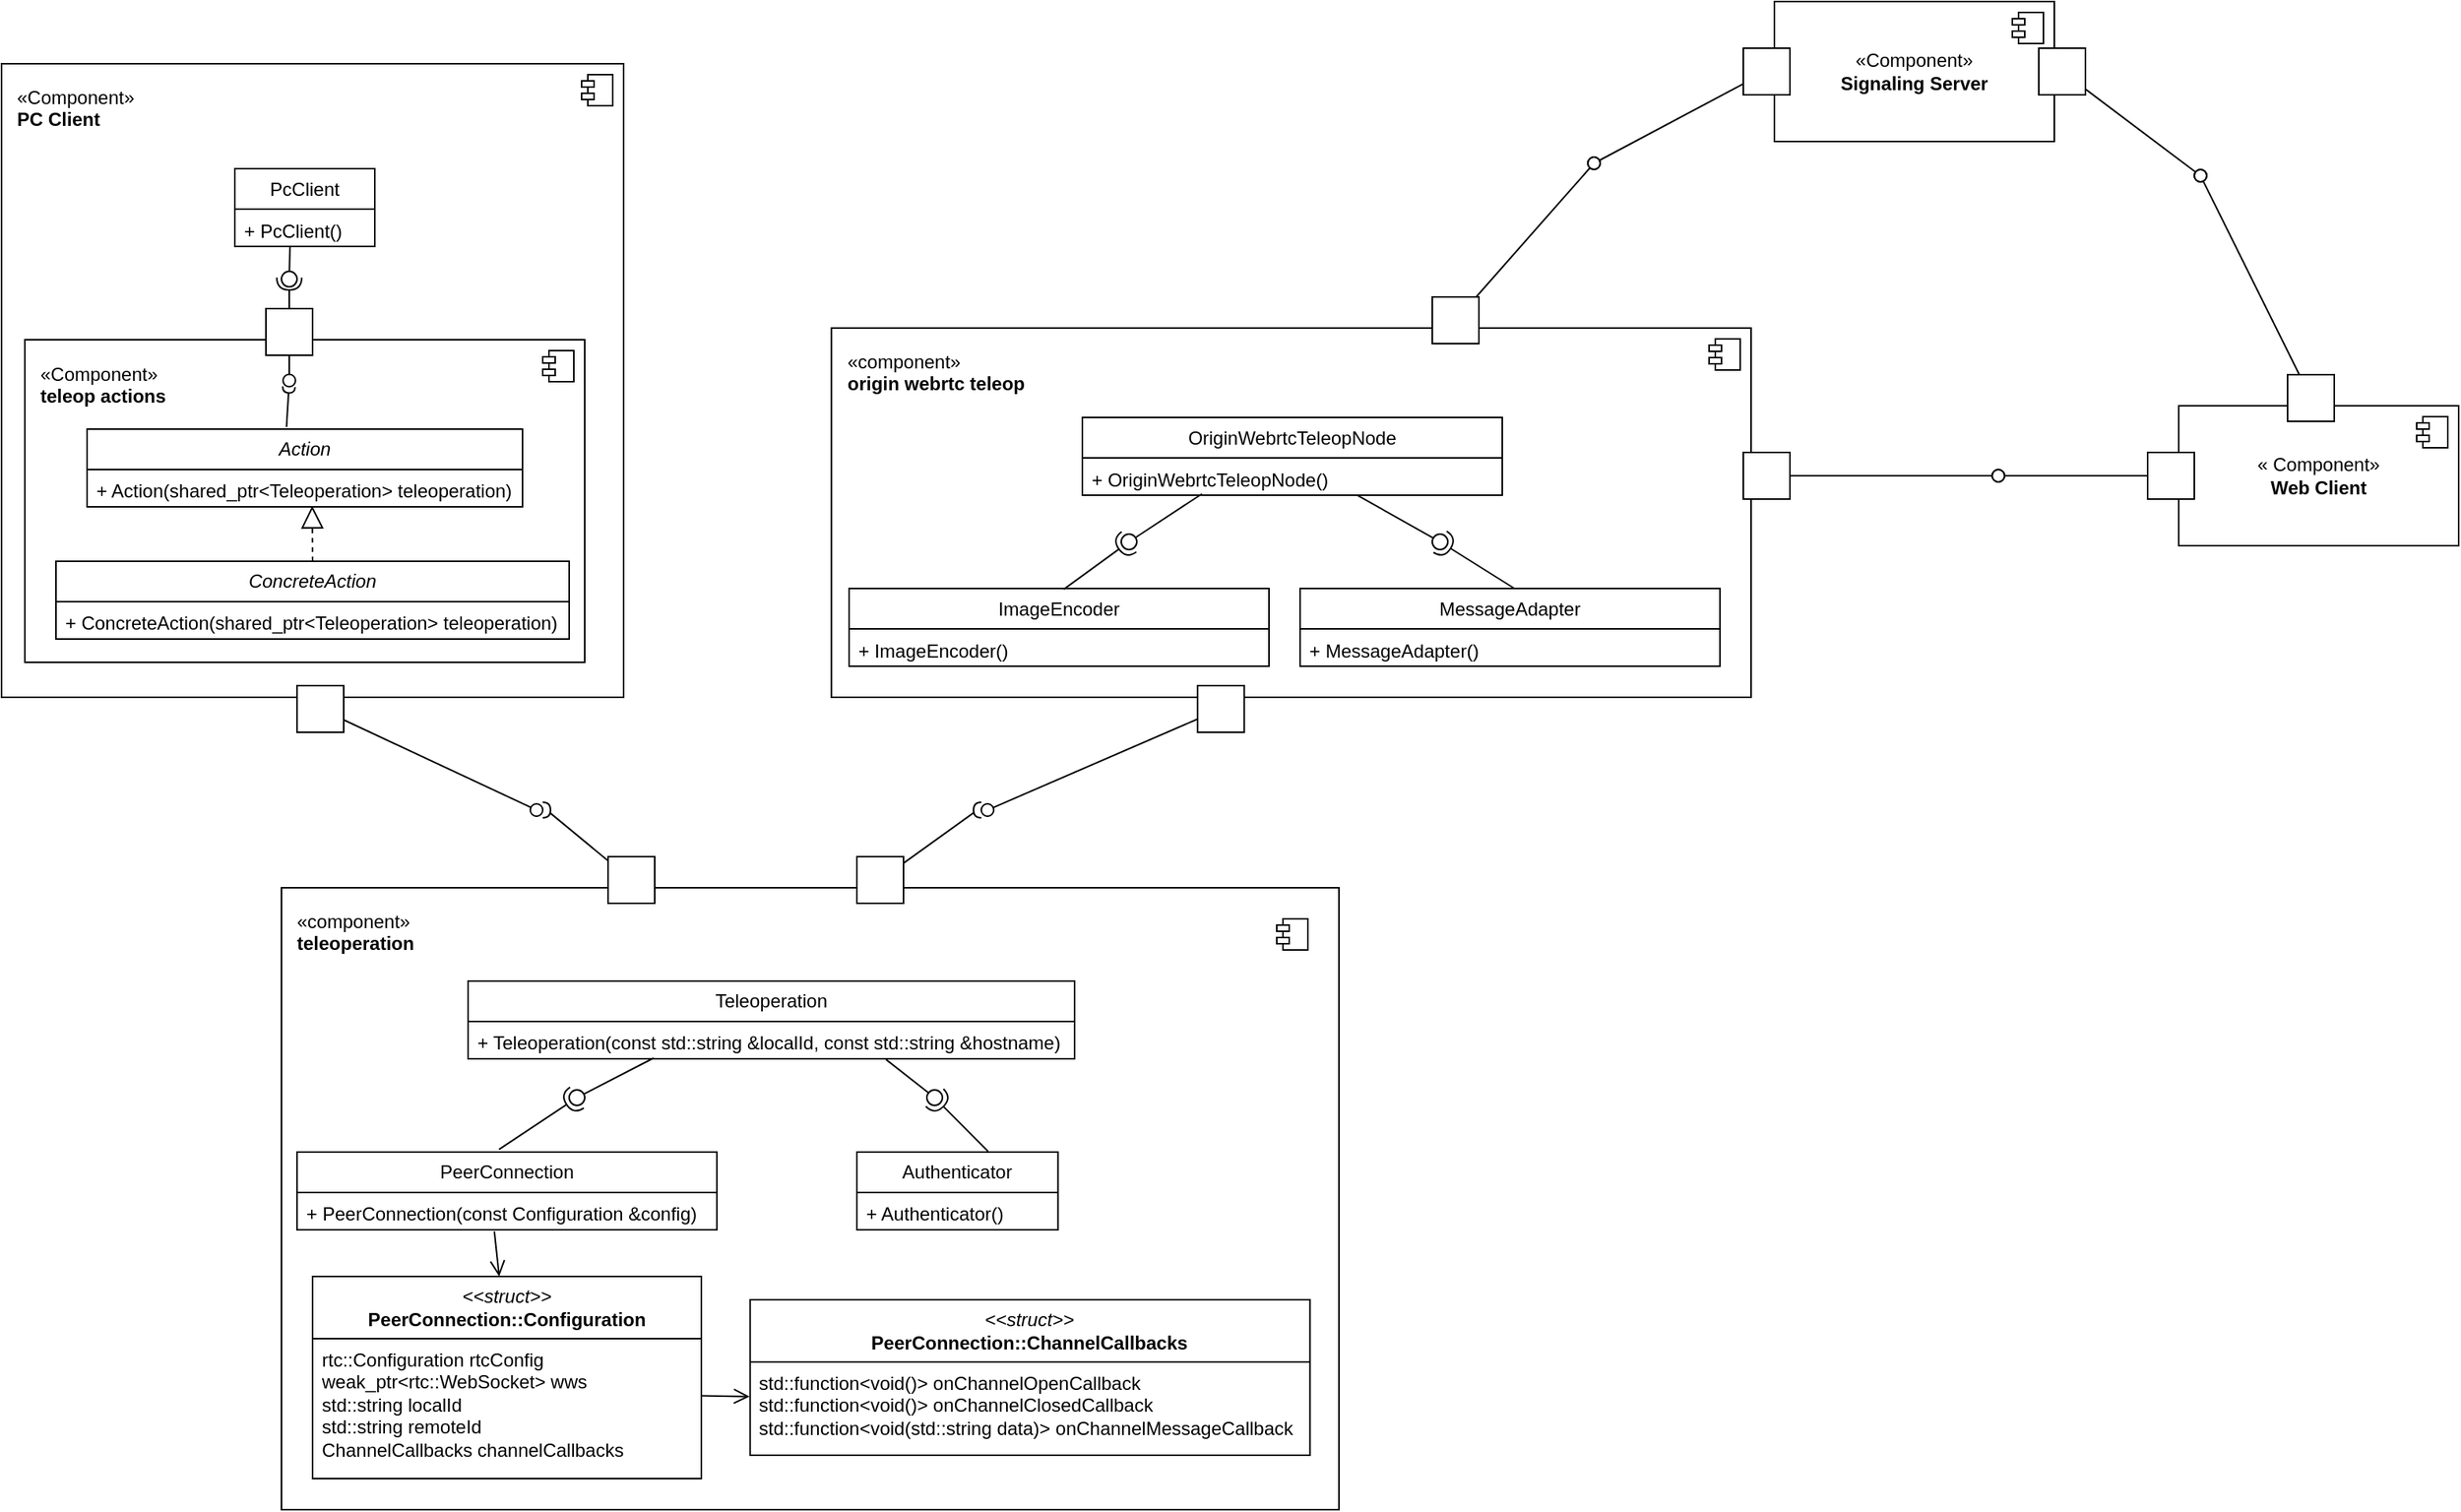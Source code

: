 <mxfile version="24.6.4" type="device" pages="3">
  <diagram name="Component Diagram" id="5f0bae14-7c28-e335-631c-24af17079c00">
    <mxGraphModel dx="3842" dy="971" grid="1" gridSize="10" guides="1" tooltips="1" connect="1" arrows="1" fold="1" page="1" pageScale="1" pageWidth="1920" pageHeight="1200" background="none" math="0" shadow="0">
      <root>
        <mxCell id="0" />
        <mxCell id="1" parent="0" />
        <mxCell id="TN0jbCmerGQ9ICjqBi5y-52" value="«Component»&lt;br&gt;&lt;b&gt;Signaling Server&lt;/b&gt;" style="html=1;dropTarget=0;whiteSpace=wrap;" parent="1" vertex="1">
          <mxGeometry x="1220" y="80" width="180" height="90" as="geometry" />
        </mxCell>
        <mxCell id="TN0jbCmerGQ9ICjqBi5y-53" value="" style="shape=module;jettyWidth=8;jettyHeight=4;" parent="TN0jbCmerGQ9ICjqBi5y-52" vertex="1">
          <mxGeometry x="1" width="20" height="20" relative="1" as="geometry">
            <mxPoint x="-27" y="7" as="offset" />
          </mxGeometry>
        </mxCell>
        <mxCell id="-Zha5OuEUO8pPOOmQc4w-2" value="" style="ellipse;whiteSpace=wrap;html=1;align=center;aspect=fixed;fillColor=none;strokeColor=none;resizable=0;perimeter=centerPerimeter;rotatable=0;allowArrows=0;points=[];outlineConnect=1;" vertex="1" parent="1">
          <mxGeometry x="1025" y="1020" width="10" height="10" as="geometry" />
        </mxCell>
        <mxCell id="TN0jbCmerGQ9ICjqBi5y-50" value="«&amp;nbsp;Component»&lt;br&gt;&lt;b&gt;Web Client&lt;/b&gt;" style="html=1;dropTarget=0;whiteSpace=wrap;" parent="1" vertex="1">
          <mxGeometry x="1480" y="340" width="180" height="90" as="geometry" />
        </mxCell>
        <mxCell id="TN0jbCmerGQ9ICjqBi5y-51" value="" style="shape=module;jettyWidth=8;jettyHeight=4;" parent="TN0jbCmerGQ9ICjqBi5y-50" vertex="1">
          <mxGeometry x="1" width="20" height="20" relative="1" as="geometry">
            <mxPoint x="-27" y="7" as="offset" />
          </mxGeometry>
        </mxCell>
        <mxCell id="-Zha5OuEUO8pPOOmQc4w-36" value="" style="group" vertex="1" connectable="0" parent="1">
          <mxGeometry x="613.65" y="290" width="591.35" height="272.5" as="geometry" />
        </mxCell>
        <mxCell id="TN0jbCmerGQ9ICjqBi5y-48" value="«component»&lt;br&gt;&lt;b&gt;origin webrtc teleop&lt;/b&gt;" style="html=1;dropTarget=0;whiteSpace=wrap;verticalAlign=top;align=left;horizontal=1;labelPosition=center;verticalLabelPosition=middle;spacingLeft=0;spacing=10;" parent="-Zha5OuEUO8pPOOmQc4w-36" vertex="1">
          <mxGeometry width="591.35" height="237.5" as="geometry" />
        </mxCell>
        <mxCell id="TN0jbCmerGQ9ICjqBi5y-49" value="" style="shape=module;jettyWidth=8;jettyHeight=4;" parent="TN0jbCmerGQ9ICjqBi5y-48" vertex="1">
          <mxGeometry x="1" width="20" height="20" relative="1" as="geometry">
            <mxPoint x="-27" y="7" as="offset" />
          </mxGeometry>
        </mxCell>
        <mxCell id="TN0jbCmerGQ9ICjqBi5y-24" value="" style="ellipse;whiteSpace=wrap;html=1;align=center;aspect=fixed;fillColor=none;strokeColor=none;resizable=0;perimeter=centerPerimeter;rotatable=0;allowArrows=0;points=[];outlineConnect=1;" parent="-Zha5OuEUO8pPOOmQc4w-36" vertex="1">
          <mxGeometry x="55.45" y="262.5" width="10" height="10" as="geometry" />
        </mxCell>
        <mxCell id="TN0jbCmerGQ9ICjqBi5y-44" value="" style="ellipse;whiteSpace=wrap;html=1;align=center;aspect=fixed;fillColor=none;strokeColor=none;resizable=0;perimeter=centerPerimeter;rotatable=0;allowArrows=0;points=[];outlineConnect=1;" parent="-Zha5OuEUO8pPOOmQc4w-36" vertex="1">
          <mxGeometry x="260.45" y="132.5" width="10" height="10" as="geometry" />
        </mxCell>
        <mxCell id="-Zha5OuEUO8pPOOmQc4w-7" value="OriginWebrtcTeleopNode" style="swimlane;fontStyle=0;childLayout=stackLayout;horizontal=1;startSize=26;fillColor=none;horizontalStack=0;resizeParent=1;resizeParentMax=0;resizeLast=0;collapsible=1;marginBottom=0;whiteSpace=wrap;html=1;" vertex="1" parent="-Zha5OuEUO8pPOOmQc4w-36">
          <mxGeometry x="161.35" y="57.5" width="270" height="50" as="geometry">
            <mxRectangle x="830" y="650" width="100" height="30" as="alternateBounds" />
          </mxGeometry>
        </mxCell>
        <mxCell id="-Zha5OuEUO8pPOOmQc4w-8" value="+&amp;nbsp;OriginWebrtcTeleopNode()" style="text;strokeColor=none;fillColor=none;align=left;verticalAlign=top;spacingLeft=4;spacingRight=4;overflow=hidden;rotatable=0;points=[[0,0.5],[1,0.5]];portConstraint=eastwest;whiteSpace=wrap;html=1;" vertex="1" parent="-Zha5OuEUO8pPOOmQc4w-7">
          <mxGeometry y="26" width="270" height="24" as="geometry" />
        </mxCell>
        <mxCell id="-Zha5OuEUO8pPOOmQc4w-9" value="ImageEncoder" style="swimlane;fontStyle=0;childLayout=stackLayout;horizontal=1;startSize=26;fillColor=none;horizontalStack=0;resizeParent=1;resizeParentMax=0;resizeLast=0;collapsible=1;marginBottom=0;whiteSpace=wrap;html=1;" vertex="1" parent="-Zha5OuEUO8pPOOmQc4w-36">
          <mxGeometry x="11.35" y="167.5" width="270" height="50" as="geometry">
            <mxRectangle x="830" y="650" width="100" height="30" as="alternateBounds" />
          </mxGeometry>
        </mxCell>
        <mxCell id="-Zha5OuEUO8pPOOmQc4w-10" value="+ ImageEncoder()" style="text;strokeColor=none;fillColor=none;align=left;verticalAlign=top;spacingLeft=4;spacingRight=4;overflow=hidden;rotatable=0;points=[[0,0.5],[1,0.5]];portConstraint=eastwest;whiteSpace=wrap;html=1;" vertex="1" parent="-Zha5OuEUO8pPOOmQc4w-9">
          <mxGeometry y="26" width="270" height="24" as="geometry" />
        </mxCell>
        <mxCell id="-Zha5OuEUO8pPOOmQc4w-13" value="" style="ellipse;whiteSpace=wrap;html=1;align=center;aspect=fixed;fillColor=none;strokeColor=none;resizable=0;perimeter=centerPerimeter;rotatable=0;allowArrows=0;points=[];outlineConnect=1;" vertex="1" parent="-Zha5OuEUO8pPOOmQc4w-36">
          <mxGeometry x="461.35" y="67.5" width="10" height="10" as="geometry" />
        </mxCell>
        <mxCell id="-Zha5OuEUO8pPOOmQc4w-14" value="MessageAdapter" style="swimlane;fontStyle=0;childLayout=stackLayout;horizontal=1;startSize=26;fillColor=none;horizontalStack=0;resizeParent=1;resizeParentMax=0;resizeLast=0;collapsible=1;marginBottom=0;whiteSpace=wrap;html=1;" vertex="1" parent="-Zha5OuEUO8pPOOmQc4w-36">
          <mxGeometry x="301.35" y="167.5" width="270" height="50" as="geometry">
            <mxRectangle x="830" y="650" width="100" height="30" as="alternateBounds" />
          </mxGeometry>
        </mxCell>
        <mxCell id="-Zha5OuEUO8pPOOmQc4w-15" value="+ MessageAdapter()" style="text;strokeColor=none;fillColor=none;align=left;verticalAlign=top;spacingLeft=4;spacingRight=4;overflow=hidden;rotatable=0;points=[[0,0.5],[1,0.5]];portConstraint=eastwest;whiteSpace=wrap;html=1;" vertex="1" parent="-Zha5OuEUO8pPOOmQc4w-14">
          <mxGeometry y="26" width="270" height="24" as="geometry" />
        </mxCell>
        <mxCell id="-Zha5OuEUO8pPOOmQc4w-30" value="" style="rounded=0;orthogonalLoop=1;jettySize=auto;html=1;endArrow=halfCircle;endFill=0;endSize=6;strokeWidth=1;sketch=0;exitX=0.511;exitY=0.011;exitDx=0;exitDy=0;exitPerimeter=0;" edge="1" target="-Zha5OuEUO8pPOOmQc4w-32" parent="-Zha5OuEUO8pPOOmQc4w-36" source="-Zha5OuEUO8pPOOmQc4w-9">
          <mxGeometry relative="1" as="geometry">
            <mxPoint x="211.35" y="137.5" as="sourcePoint" />
          </mxGeometry>
        </mxCell>
        <mxCell id="-Zha5OuEUO8pPOOmQc4w-31" value="" style="rounded=0;orthogonalLoop=1;jettySize=auto;html=1;endArrow=oval;endFill=0;sketch=0;sourcePerimeterSpacing=0;targetPerimeterSpacing=0;endSize=10;exitX=0.285;exitY=0.963;exitDx=0;exitDy=0;exitPerimeter=0;" edge="1" target="-Zha5OuEUO8pPOOmQc4w-32" parent="-Zha5OuEUO8pPOOmQc4w-36" source="-Zha5OuEUO8pPOOmQc4w-8">
          <mxGeometry relative="1" as="geometry">
            <mxPoint x="171.35" y="137.5" as="sourcePoint" />
          </mxGeometry>
        </mxCell>
        <mxCell id="-Zha5OuEUO8pPOOmQc4w-32" value="" style="ellipse;whiteSpace=wrap;html=1;align=center;aspect=fixed;fillColor=none;strokeColor=none;resizable=0;perimeter=centerPerimeter;rotatable=0;allowArrows=0;points=[];outlineConnect=1;" vertex="1" parent="-Zha5OuEUO8pPOOmQc4w-36">
          <mxGeometry x="186.35" y="132.5" width="10" height="10" as="geometry" />
        </mxCell>
        <mxCell id="-Zha5OuEUO8pPOOmQc4w-33" value="" style="rounded=0;orthogonalLoop=1;jettySize=auto;html=1;endArrow=halfCircle;endFill=0;endSize=6;strokeWidth=1;sketch=0;exitX=0.509;exitY=-0.005;exitDx=0;exitDy=0;exitPerimeter=0;" edge="1" target="-Zha5OuEUO8pPOOmQc4w-35" parent="-Zha5OuEUO8pPOOmQc4w-36" source="-Zha5OuEUO8pPOOmQc4w-14">
          <mxGeometry relative="1" as="geometry">
            <mxPoint x="411.35" y="137.5" as="sourcePoint" />
          </mxGeometry>
        </mxCell>
        <mxCell id="-Zha5OuEUO8pPOOmQc4w-34" value="" style="rounded=0;orthogonalLoop=1;jettySize=auto;html=1;endArrow=oval;endFill=0;sketch=0;sourcePerimeterSpacing=0;targetPerimeterSpacing=0;endSize=10;exitX=0.655;exitY=1.003;exitDx=0;exitDy=0;exitPerimeter=0;" edge="1" target="-Zha5OuEUO8pPOOmQc4w-35" parent="-Zha5OuEUO8pPOOmQc4w-36" source="-Zha5OuEUO8pPOOmQc4w-8">
          <mxGeometry relative="1" as="geometry">
            <mxPoint x="371.35" y="137.5" as="sourcePoint" />
          </mxGeometry>
        </mxCell>
        <mxCell id="-Zha5OuEUO8pPOOmQc4w-35" value="" style="ellipse;whiteSpace=wrap;html=1;align=center;aspect=fixed;fillColor=none;strokeColor=none;resizable=0;perimeter=centerPerimeter;rotatable=0;allowArrows=0;points=[];outlineConnect=1;" vertex="1" parent="-Zha5OuEUO8pPOOmQc4w-36">
          <mxGeometry x="386.35" y="132.5" width="10" height="10" as="geometry" />
        </mxCell>
        <mxCell id="-Zha5OuEUO8pPOOmQc4w-60" value="" style="html=1;rounded=0;" vertex="1" parent="-Zha5OuEUO8pPOOmQc4w-36">
          <mxGeometry x="235.45" y="230" width="30" height="30" as="geometry" />
        </mxCell>
        <mxCell id="-Zha5OuEUO8pPOOmQc4w-44" value="" style="group" vertex="1" connectable="0" parent="1">
          <mxGeometry x="260" y="650" width="735" height="400" as="geometry" />
        </mxCell>
        <mxCell id="TN0jbCmerGQ9ICjqBi5y-60" value="«component»&lt;br&gt;&lt;b&gt;teleoperation&lt;/b&gt;" style="html=1;dropTarget=0;whiteSpace=wrap;verticalAlign=top;align=left;horizontal=1;labelPosition=center;verticalLabelPosition=middle;spacingLeft=0;spacing=10;" parent="-Zha5OuEUO8pPOOmQc4w-44" vertex="1">
          <mxGeometry width="680" height="400" as="geometry" />
        </mxCell>
        <mxCell id="TN0jbCmerGQ9ICjqBi5y-61" value="" style="shape=module;jettyWidth=8;jettyHeight=4;" parent="TN0jbCmerGQ9ICjqBi5y-60" vertex="1">
          <mxGeometry x="1" width="20" height="20" relative="1" as="geometry">
            <mxPoint x="-40" y="20" as="offset" />
          </mxGeometry>
        </mxCell>
        <mxCell id="TN0jbCmerGQ9ICjqBi5y-62" value="" style="ellipse;whiteSpace=wrap;html=1;align=center;aspect=fixed;fillColor=none;strokeColor=none;resizable=0;perimeter=centerPerimeter;rotatable=0;allowArrows=0;points=[];outlineConnect=1;" parent="-Zha5OuEUO8pPOOmQc4w-44" vertex="1">
          <mxGeometry x="725" y="380" width="10" height="10" as="geometry" />
        </mxCell>
        <mxCell id="TN0jbCmerGQ9ICjqBi5y-63" value="" style="ellipse;whiteSpace=wrap;html=1;align=center;aspect=fixed;fillColor=none;strokeColor=none;resizable=0;perimeter=centerPerimeter;rotatable=0;allowArrows=0;points=[];outlineConnect=1;" parent="-Zha5OuEUO8pPOOmQc4w-44" vertex="1">
          <mxGeometry x="68.65" y="100" width="10" height="10" as="geometry" />
        </mxCell>
        <mxCell id="TN0jbCmerGQ9ICjqBi5y-68" value="PeerConnection" style="swimlane;fontStyle=0;childLayout=stackLayout;horizontal=1;startSize=26;fillColor=none;horizontalStack=0;resizeParent=1;resizeParentMax=0;resizeLast=0;collapsible=1;marginBottom=0;whiteSpace=wrap;html=1;" parent="-Zha5OuEUO8pPOOmQc4w-44" vertex="1">
          <mxGeometry x="10.0" y="170" width="270" height="50" as="geometry">
            <mxRectangle x="830" y="650" width="100" height="30" as="alternateBounds" />
          </mxGeometry>
        </mxCell>
        <mxCell id="TN0jbCmerGQ9ICjqBi5y-69" value="+ PeerConnection(const Configuration &amp;amp;config)" style="text;strokeColor=none;fillColor=none;align=left;verticalAlign=top;spacingLeft=4;spacingRight=4;overflow=hidden;rotatable=0;points=[[0,0.5],[1,0.5]];portConstraint=eastwest;whiteSpace=wrap;html=1;" parent="TN0jbCmerGQ9ICjqBi5y-68" vertex="1">
          <mxGeometry y="26" width="270" height="24" as="geometry" />
        </mxCell>
        <mxCell id="TN0jbCmerGQ9ICjqBi5y-73" value="&lt;i&gt;&amp;lt;&amp;lt;struct&amp;gt;&amp;gt;&lt;/i&gt;&lt;br&gt;&lt;b&gt;PeerConnection::Configuration&lt;/b&gt;" style="swimlane;fontStyle=0;childLayout=stackLayout;horizontal=1;startSize=40;fillColor=none;horizontalStack=0;resizeParent=1;resizeParentMax=0;resizeLast=0;collapsible=1;marginBottom=0;whiteSpace=wrap;html=1;" parent="-Zha5OuEUO8pPOOmQc4w-44" vertex="1">
          <mxGeometry x="20" y="250" width="250" height="130" as="geometry">
            <mxRectangle x="830" y="650" width="100" height="30" as="alternateBounds" />
          </mxGeometry>
        </mxCell>
        <mxCell id="TN0jbCmerGQ9ICjqBi5y-75" value="rtc::Configuration rtcConfig&lt;div&gt;weak_ptr&amp;lt;rtc::WebSocket&amp;gt; wws&lt;/div&gt;&lt;div&gt;std::string localId&lt;/div&gt;&lt;div&gt;std::string remoteId&lt;/div&gt;&lt;div&gt;ChannelCallbacks channelCallbacks&lt;/div&gt;" style="text;strokeColor=none;fillColor=none;align=left;verticalAlign=top;spacingLeft=4;spacingRight=4;overflow=hidden;rotatable=0;points=[[0,0.5],[1,0.5]];portConstraint=eastwest;whiteSpace=wrap;html=1;" parent="TN0jbCmerGQ9ICjqBi5y-73" vertex="1">
          <mxGeometry y="40" width="250" height="90" as="geometry" />
        </mxCell>
        <mxCell id="TN0jbCmerGQ9ICjqBi5y-78" value="&lt;i&gt;&amp;lt;&amp;lt;struct&amp;gt;&amp;gt;&lt;/i&gt;&lt;br&gt;&lt;b&gt;PeerConnection::ChannelCallbacks&lt;/b&gt;" style="swimlane;fontStyle=0;childLayout=stackLayout;horizontal=1;startSize=40;fillColor=none;horizontalStack=0;resizeParent=1;resizeParentMax=0;resizeLast=0;collapsible=1;marginBottom=0;whiteSpace=wrap;html=1;" parent="-Zha5OuEUO8pPOOmQc4w-44" vertex="1">
          <mxGeometry x="301.35" y="265" width="360" height="100" as="geometry">
            <mxRectangle x="830" y="650" width="100" height="30" as="alternateBounds" />
          </mxGeometry>
        </mxCell>
        <mxCell id="TN0jbCmerGQ9ICjqBi5y-79" value="std::function&amp;lt;void()&amp;gt; onChannelOpenCallback&lt;div&gt;std::function&amp;lt;void()&amp;gt; onChannelClosedCallback&lt;/div&gt;&lt;div&gt;std::function&amp;lt;void(std::string data)&amp;gt; onChannelMessageCallback&lt;/div&gt;" style="text;strokeColor=none;fillColor=none;align=left;verticalAlign=top;spacingLeft=4;spacingRight=4;overflow=hidden;rotatable=0;points=[[0,0.5],[1,0.5]];portConstraint=eastwest;whiteSpace=wrap;html=1;" parent="TN0jbCmerGQ9ICjqBi5y-78" vertex="1">
          <mxGeometry y="40" width="360" height="60" as="geometry" />
        </mxCell>
        <mxCell id="-Zha5OuEUO8pPOOmQc4w-3" value="Teleoperation" style="swimlane;fontStyle=0;childLayout=stackLayout;horizontal=1;startSize=26;fillColor=none;horizontalStack=0;resizeParent=1;resizeParentMax=0;resizeLast=0;collapsible=1;marginBottom=0;whiteSpace=wrap;html=1;" vertex="1" parent="-Zha5OuEUO8pPOOmQc4w-44">
          <mxGeometry x="120" y="60" width="390" height="50" as="geometry">
            <mxRectangle x="830" y="650" width="100" height="30" as="alternateBounds" />
          </mxGeometry>
        </mxCell>
        <mxCell id="-Zha5OuEUO8pPOOmQc4w-4" value="+ Teleoperation(const std::string &amp;amp;localId, const std::string &amp;amp;hostname)" style="text;strokeColor=none;fillColor=none;align=left;verticalAlign=top;spacingLeft=4;spacingRight=4;overflow=hidden;rotatable=0;points=[[0,0.5],[1,0.5]];portConstraint=eastwest;whiteSpace=wrap;html=1;" vertex="1" parent="-Zha5OuEUO8pPOOmQc4w-3">
          <mxGeometry y="26" width="390" height="24" as="geometry" />
        </mxCell>
        <mxCell id="-Zha5OuEUO8pPOOmQc4w-5" value="Authenticator" style="swimlane;fontStyle=0;childLayout=stackLayout;horizontal=1;startSize=26;fillColor=none;horizontalStack=0;resizeParent=1;resizeParentMax=0;resizeLast=0;collapsible=1;marginBottom=0;whiteSpace=wrap;html=1;" vertex="1" parent="-Zha5OuEUO8pPOOmQc4w-44">
          <mxGeometry x="370" y="170" width="129.32" height="50" as="geometry">
            <mxRectangle x="830" y="650" width="100" height="30" as="alternateBounds" />
          </mxGeometry>
        </mxCell>
        <mxCell id="-Zha5OuEUO8pPOOmQc4w-6" value="+ Authenticator()" style="text;strokeColor=none;fillColor=none;align=left;verticalAlign=top;spacingLeft=4;spacingRight=4;overflow=hidden;rotatable=0;points=[[0,0.5],[1,0.5]];portConstraint=eastwest;whiteSpace=wrap;html=1;" vertex="1" parent="-Zha5OuEUO8pPOOmQc4w-5">
          <mxGeometry y="26" width="129.32" height="24" as="geometry" />
        </mxCell>
        <mxCell id="-Zha5OuEUO8pPOOmQc4w-11" value="" style="endArrow=open;startArrow=none;endFill=0;startFill=0;endSize=8;html=1;verticalAlign=bottom;labelBackgroundColor=none;strokeWidth=1;rounded=0;exitX=0.47;exitY=1.044;exitDx=0;exitDy=0;exitPerimeter=0;entryX=0.48;entryY=0;entryDx=0;entryDy=0;entryPerimeter=0;" edge="1" parent="-Zha5OuEUO8pPOOmQc4w-44" source="TN0jbCmerGQ9ICjqBi5y-69" target="TN0jbCmerGQ9ICjqBi5y-73">
          <mxGeometry width="160" relative="1" as="geometry">
            <mxPoint x="380" y="-40" as="sourcePoint" />
            <mxPoint x="132" y="259" as="targetPoint" />
          </mxGeometry>
        </mxCell>
        <mxCell id="-Zha5OuEUO8pPOOmQc4w-12" value="" style="endArrow=open;startArrow=none;endFill=0;startFill=0;endSize=8;html=1;verticalAlign=bottom;labelBackgroundColor=none;strokeWidth=1;rounded=0;exitX=1.002;exitY=0.408;exitDx=0;exitDy=0;exitPerimeter=0;entryX=-0.001;entryY=0.371;entryDx=0;entryDy=0;entryPerimeter=0;" edge="1" parent="-Zha5OuEUO8pPOOmQc4w-44" source="TN0jbCmerGQ9ICjqBi5y-75" target="TN0jbCmerGQ9ICjqBi5y-79">
          <mxGeometry width="160" relative="1" as="geometry">
            <mxPoint x="380" y="-40" as="sourcePoint" />
            <mxPoint x="540" y="-40" as="targetPoint" />
          </mxGeometry>
        </mxCell>
        <mxCell id="-Zha5OuEUO8pPOOmQc4w-37" value="" style="rounded=0;orthogonalLoop=1;jettySize=auto;html=1;endArrow=halfCircle;endFill=0;endSize=6;strokeWidth=1;sketch=0;exitX=0.481;exitY=-0.033;exitDx=0;exitDy=0;exitPerimeter=0;" edge="1" target="-Zha5OuEUO8pPOOmQc4w-39" parent="-Zha5OuEUO8pPOOmQc4w-44" source="TN0jbCmerGQ9ICjqBi5y-68">
          <mxGeometry relative="1" as="geometry">
            <mxPoint x="210" y="135" as="sourcePoint" />
          </mxGeometry>
        </mxCell>
        <mxCell id="-Zha5OuEUO8pPOOmQc4w-38" value="" style="rounded=0;orthogonalLoop=1;jettySize=auto;html=1;endArrow=oval;endFill=0;sketch=0;sourcePerimeterSpacing=0;targetPerimeterSpacing=0;endSize=10;exitX=0.306;exitY=0.979;exitDx=0;exitDy=0;exitPerimeter=0;" edge="1" target="-Zha5OuEUO8pPOOmQc4w-39" parent="-Zha5OuEUO8pPOOmQc4w-44" source="-Zha5OuEUO8pPOOmQc4w-4">
          <mxGeometry relative="1" as="geometry">
            <mxPoint x="170" y="135" as="sourcePoint" />
          </mxGeometry>
        </mxCell>
        <mxCell id="-Zha5OuEUO8pPOOmQc4w-39" value="" style="ellipse;whiteSpace=wrap;html=1;align=center;aspect=fixed;fillColor=none;strokeColor=none;resizable=0;perimeter=centerPerimeter;rotatable=0;allowArrows=0;points=[];outlineConnect=1;" vertex="1" parent="-Zha5OuEUO8pPOOmQc4w-44">
          <mxGeometry x="185" y="130" width="10" height="10" as="geometry" />
        </mxCell>
        <mxCell id="-Zha5OuEUO8pPOOmQc4w-40" value="" style="rounded=0;orthogonalLoop=1;jettySize=auto;html=1;endArrow=halfCircle;endFill=0;endSize=6;strokeWidth=1;sketch=0;exitX=0.652;exitY=-0.01;exitDx=0;exitDy=0;exitPerimeter=0;" edge="1" target="-Zha5OuEUO8pPOOmQc4w-42" parent="-Zha5OuEUO8pPOOmQc4w-44" source="-Zha5OuEUO8pPOOmQc4w-5">
          <mxGeometry relative="1" as="geometry">
            <mxPoint x="440" y="135" as="sourcePoint" />
          </mxGeometry>
        </mxCell>
        <mxCell id="-Zha5OuEUO8pPOOmQc4w-41" value="" style="rounded=0;orthogonalLoop=1;jettySize=auto;html=1;endArrow=oval;endFill=0;sketch=0;sourcePerimeterSpacing=0;targetPerimeterSpacing=0;endSize=10;exitX=0.689;exitY=1.019;exitDx=0;exitDy=0;exitPerimeter=0;" edge="1" target="-Zha5OuEUO8pPOOmQc4w-42" parent="-Zha5OuEUO8pPOOmQc4w-44" source="-Zha5OuEUO8pPOOmQc4w-4">
          <mxGeometry relative="1" as="geometry">
            <mxPoint x="400" y="135" as="sourcePoint" />
          </mxGeometry>
        </mxCell>
        <mxCell id="-Zha5OuEUO8pPOOmQc4w-42" value="" style="ellipse;whiteSpace=wrap;html=1;align=center;aspect=fixed;fillColor=none;strokeColor=none;resizable=0;perimeter=centerPerimeter;rotatable=0;allowArrows=0;points=[];outlineConnect=1;" vertex="1" parent="-Zha5OuEUO8pPOOmQc4w-44">
          <mxGeometry x="415" y="130" width="10" height="10" as="geometry" />
        </mxCell>
        <mxCell id="-Zha5OuEUO8pPOOmQc4w-52" value="" style="ellipse;whiteSpace=wrap;html=1;align=center;aspect=fixed;fillColor=none;strokeColor=none;resizable=0;perimeter=centerPerimeter;rotatable=0;allowArrows=0;points=[];outlineConnect=1;" vertex="1" parent="1">
          <mxGeometry x="405" y="350" width="10" height="10" as="geometry" />
        </mxCell>
        <mxCell id="-Zha5OuEUO8pPOOmQc4w-53" value="" style="group" vertex="1" connectable="0" parent="1">
          <mxGeometry x="80" y="120" width="400" height="407.5" as="geometry" />
        </mxCell>
        <mxCell id="-Zha5OuEUO8pPOOmQc4w-16" value="«Component»&lt;br&gt;&lt;b&gt;PC Client&lt;/b&gt;&lt;span style=&quot;color: rgba(0, 0, 0, 0); font-family: monospace; font-size: 0px; text-wrap: nowrap;&quot;&gt;%3CmxGraphModel%3E%3Croot%3E%3CmxCell%20id%3D%220%22%2F%3E%3CmxCell%20id%3D%221%22%20parent%3D%220%22%2F%3E%3CmxCell%20id%3D%222%22%20value%3D%22%26lt%3Bi%26gt%3B%26amp%3Blt%3B%26amp%3Blt%3Bstruct%26amp%3Bgt%3B%26amp%3Bgt%3B%26lt%3B%2Fi%26gt%3B%26lt%3Bbr%26gt%3B%26lt%3Bb%26gt%3BPeerConnection%3A%3AChannelCallbacks%26lt%3B%2Fb%26gt%3B%22%20style%3D%22swimlane%3BfontStyle%3D0%3BchildLayout%3DstackLayout%3Bhorizontal%3D1%3BstartSize%3D40%3BfillColor%3Dnone%3BhorizontalStack%3D0%3BresizeParent%3D1%3BresizeParentMax%3D0%3BresizeLast%3D0%3Bcollapsible%3D1%3BmarginBottom%3D0%3BwhiteSpace%3Dwrap%3Bhtml%3D1%3B%22%20vertex%3D%221%22%20parent%3D%221%22%3E%3CmxGeometry%20x%3D%22540%22%20y%3D%22780%22%20width%3D%22360%22%20height%3D%22100%22%20as%3D%22geometry%22%3E%3CmxRectangle%20x%3D%22830%22%20y%3D%22650%22%20width%3D%22100%22%20height%3D%2230%22%20as%3D%22alternateBounds%22%2F%3E%3C%2FmxGeometry%3E%3C%2FmxCell%3E%3CmxCell%20id%3D%223%22%20value%3D%22std%3A%3Afunction%26amp%3Blt%3Bvoid()%26amp%3Bgt%3B%20onChannelOpenCallback%26lt%3Bdiv%26gt%3Bstd%3A%3Afunction%26amp%3Blt%3Bvoid()%26amp%3Bgt%3B%20onChannelClosedCallback%26lt%3B%2Fdiv%26gt%3B%26lt%3Bdiv%26gt%3Bstd%3A%3Afunction%26amp%3Blt%3Bvoid(std%3A%3Astring%20data)%26amp%3Bgt%3B%20onChannelMessageCallback%26lt%3B%2Fdiv%26gt%3B%22%20style%3D%22text%3BstrokeColor%3Dnone%3BfillColor%3Dnone%3Balign%3Dleft%3BverticalAlign%3Dtop%3BspacingLeft%3D4%3BspacingRight%3D4%3Boverflow%3Dhidden%3Brotatable%3D0%3Bpoints%3D%5B%5B0%2C0.5%5D%2C%5B1%2C0.5%5D%5D%3BportConstraint%3Deastwest%3BwhiteSpace%3Dwrap%3Bhtml%3D1%3B%22%20vertex%3D%221%22%20parent%3D%222%22%3E%3CmxGeometry%20y%3D%2240%22%20width%3D%22360%22%20height%3D%2260%22%20as%3D%22geometry%22%2F%3E%3C%2FmxCell%3E%3C%2Froot%3E%3C%2FmxGraphModel%3E&lt;/span&gt;" style="html=1;dropTarget=0;whiteSpace=wrap;align=left;verticalAlign=top;spacing=10;" vertex="1" parent="-Zha5OuEUO8pPOOmQc4w-53">
          <mxGeometry width="400" height="407.5" as="geometry" />
        </mxCell>
        <mxCell id="-Zha5OuEUO8pPOOmQc4w-17" value="" style="shape=module;jettyWidth=8;jettyHeight=4;" vertex="1" parent="-Zha5OuEUO8pPOOmQc4w-16">
          <mxGeometry x="1" width="20" height="20" relative="1" as="geometry">
            <mxPoint x="-27" y="7" as="offset" />
          </mxGeometry>
        </mxCell>
        <mxCell id="-Zha5OuEUO8pPOOmQc4w-18" value="PcClient" style="swimlane;fontStyle=0;childLayout=stackLayout;horizontal=1;startSize=26;fillColor=none;horizontalStack=0;resizeParent=1;resizeParentMax=0;resizeLast=0;collapsible=1;marginBottom=0;whiteSpace=wrap;html=1;" vertex="1" parent="-Zha5OuEUO8pPOOmQc4w-53">
          <mxGeometry x="150" y="67.5" width="90" height="50" as="geometry">
            <mxRectangle x="830" y="650" width="100" height="30" as="alternateBounds" />
          </mxGeometry>
        </mxCell>
        <mxCell id="-Zha5OuEUO8pPOOmQc4w-19" value="+&amp;nbsp;PcClient()" style="text;strokeColor=none;fillColor=none;align=left;verticalAlign=top;spacingLeft=4;spacingRight=4;overflow=hidden;rotatable=0;points=[[0,0.5],[1,0.5]];portConstraint=eastwest;whiteSpace=wrap;html=1;" vertex="1" parent="-Zha5OuEUO8pPOOmQc4w-18">
          <mxGeometry y="26" width="90" height="24" as="geometry" />
        </mxCell>
        <mxCell id="-Zha5OuEUO8pPOOmQc4w-22" value="«Component»&lt;br&gt;&lt;b&gt;teleop actions&lt;/b&gt;" style="html=1;dropTarget=0;whiteSpace=wrap;align=left;verticalAlign=top;spacing=10;" vertex="1" parent="-Zha5OuEUO8pPOOmQc4w-53">
          <mxGeometry x="15" y="177.5" width="360" height="207.5" as="geometry" />
        </mxCell>
        <mxCell id="-Zha5OuEUO8pPOOmQc4w-23" value="" style="shape=module;jettyWidth=8;jettyHeight=4;" vertex="1" parent="-Zha5OuEUO8pPOOmQc4w-22">
          <mxGeometry x="1" width="20" height="20" relative="1" as="geometry">
            <mxPoint x="-27" y="7" as="offset" />
          </mxGeometry>
        </mxCell>
        <mxCell id="-Zha5OuEUO8pPOOmQc4w-24" value="&lt;i&gt;Action&lt;/i&gt;" style="swimlane;fontStyle=0;childLayout=stackLayout;horizontal=1;startSize=26;fillColor=none;horizontalStack=0;resizeParent=1;resizeParentMax=0;resizeLast=0;collapsible=1;marginBottom=0;whiteSpace=wrap;html=1;" vertex="1" parent="-Zha5OuEUO8pPOOmQc4w-53">
          <mxGeometry x="55" y="235" width="280" height="50" as="geometry">
            <mxRectangle x="830" y="650" width="100" height="30" as="alternateBounds" />
          </mxGeometry>
        </mxCell>
        <mxCell id="-Zha5OuEUO8pPOOmQc4w-25" value="+ Action(shared_ptr&amp;lt;Teleoperation&amp;gt; teleoperation)" style="text;strokeColor=none;fillColor=none;align=left;verticalAlign=top;spacingLeft=4;spacingRight=4;overflow=hidden;rotatable=0;points=[[0,0.5],[1,0.5]];portConstraint=eastwest;whiteSpace=wrap;html=1;" vertex="1" parent="-Zha5OuEUO8pPOOmQc4w-24">
          <mxGeometry y="26" width="280" height="24" as="geometry" />
        </mxCell>
        <mxCell id="-Zha5OuEUO8pPOOmQc4w-28" value="&lt;i&gt;ConcreteAction&lt;/i&gt;" style="swimlane;fontStyle=0;childLayout=stackLayout;horizontal=1;startSize=26;fillColor=none;horizontalStack=0;resizeParent=1;resizeParentMax=0;resizeLast=0;collapsible=1;marginBottom=0;whiteSpace=wrap;html=1;" vertex="1" parent="-Zha5OuEUO8pPOOmQc4w-53">
          <mxGeometry x="35" y="320" width="330" height="50" as="geometry">
            <mxRectangle x="830" y="650" width="100" height="30" as="alternateBounds" />
          </mxGeometry>
        </mxCell>
        <mxCell id="-Zha5OuEUO8pPOOmQc4w-29" value="+ ConcreteAction(shared_ptr&amp;lt;Teleoperation&amp;gt; teleoperation)" style="text;strokeColor=none;fillColor=none;align=left;verticalAlign=top;spacingLeft=4;spacingRight=4;overflow=hidden;rotatable=0;points=[[0,0.5],[1,0.5]];portConstraint=eastwest;whiteSpace=wrap;html=1;" vertex="1" parent="-Zha5OuEUO8pPOOmQc4w-28">
          <mxGeometry y="26" width="330" height="24" as="geometry" />
        </mxCell>
        <mxCell id="-Zha5OuEUO8pPOOmQc4w-43" value="" style="endArrow=block;dashed=1;endFill=0;endSize=12;html=1;rounded=0;exitX=0.5;exitY=0;exitDx=0;exitDy=0;entryX=0.517;entryY=0.975;entryDx=0;entryDy=0;entryPerimeter=0;" edge="1" parent="-Zha5OuEUO8pPOOmQc4w-53" source="-Zha5OuEUO8pPOOmQc4w-28" target="-Zha5OuEUO8pPOOmQc4w-25">
          <mxGeometry width="160" relative="1" as="geometry">
            <mxPoint x="-275" y="425" as="sourcePoint" />
            <mxPoint x="-115" y="425" as="targetPoint" />
          </mxGeometry>
        </mxCell>
        <mxCell id="-Zha5OuEUO8pPOOmQc4w-45" value="" style="html=1;rounded=0;" vertex="1" parent="-Zha5OuEUO8pPOOmQc4w-53">
          <mxGeometry x="170" y="157.5" width="30" height="30" as="geometry" />
        </mxCell>
        <mxCell id="-Zha5OuEUO8pPOOmQc4w-46" value="" style="endArrow=none;html=1;rounded=0;align=center;verticalAlign=top;endFill=0;labelBackgroundColor=none;endSize=2;" edge="1" source="-Zha5OuEUO8pPOOmQc4w-45" target="-Zha5OuEUO8pPOOmQc4w-47" parent="-Zha5OuEUO8pPOOmQc4w-53">
          <mxGeometry relative="1" as="geometry" />
        </mxCell>
        <mxCell id="-Zha5OuEUO8pPOOmQc4w-47" value="" style="ellipse;html=1;fontSize=11;align=center;fillColor=none;points=[];aspect=fixed;resizable=0;verticalAlign=bottom;labelPosition=center;verticalLabelPosition=top;flipH=1;" vertex="1" parent="-Zha5OuEUO8pPOOmQc4w-53">
          <mxGeometry x="181" y="199.75" width="8" height="8" as="geometry" />
        </mxCell>
        <mxCell id="-Zha5OuEUO8pPOOmQc4w-49" value="" style="html=1;verticalAlign=bottom;labelBackgroundColor=none;endArrow=halfCircle;endFill=0;endSize=2;rounded=0;exitX=0.458;exitY=-0.028;exitDx=0;exitDy=0;exitPerimeter=0;" edge="1" parent="-Zha5OuEUO8pPOOmQc4w-53" source="-Zha5OuEUO8pPOOmQc4w-24" target="-Zha5OuEUO8pPOOmQc4w-47">
          <mxGeometry width="160" relative="1" as="geometry">
            <mxPoint x="450" y="257.5" as="sourcePoint" />
            <mxPoint x="185" y="207.5" as="targetPoint" />
          </mxGeometry>
        </mxCell>
        <mxCell id="-Zha5OuEUO8pPOOmQc4w-50" value="" style="rounded=0;orthogonalLoop=1;jettySize=auto;html=1;endArrow=halfCircle;endFill=0;endSize=6;strokeWidth=1;sketch=0;exitX=0.5;exitY=0;exitDx=0;exitDy=0;" edge="1" parent="-Zha5OuEUO8pPOOmQc4w-53" source="-Zha5OuEUO8pPOOmQc4w-45">
          <mxGeometry relative="1" as="geometry">
            <mxPoint x="550" y="212.5" as="sourcePoint" />
            <mxPoint x="185" y="137.5" as="targetPoint" />
          </mxGeometry>
        </mxCell>
        <mxCell id="-Zha5OuEUO8pPOOmQc4w-51" value="" style="rounded=0;orthogonalLoop=1;jettySize=auto;html=1;endArrow=oval;endFill=0;sketch=0;sourcePerimeterSpacing=0;targetPerimeterSpacing=0;endSize=10;exitX=0.394;exitY=1.01;exitDx=0;exitDy=0;exitPerimeter=0;" edge="1" parent="-Zha5OuEUO8pPOOmQc4w-53" source="-Zha5OuEUO8pPOOmQc4w-19">
          <mxGeometry relative="1" as="geometry">
            <mxPoint x="137.58" y="108.74" as="sourcePoint" />
            <mxPoint x="185" y="138.5" as="targetPoint" />
          </mxGeometry>
        </mxCell>
        <mxCell id="-Zha5OuEUO8pPOOmQc4w-57" value="" style="html=1;rounded=0;" vertex="1" parent="1">
          <mxGeometry x="270" y="520" width="30" height="30" as="geometry" />
        </mxCell>
        <mxCell id="-Zha5OuEUO8pPOOmQc4w-58" value="" style="endArrow=none;html=1;rounded=0;align=center;verticalAlign=top;endFill=0;labelBackgroundColor=none;endSize=2;" edge="1" source="-Zha5OuEUO8pPOOmQc4w-57" target="-Zha5OuEUO8pPOOmQc4w-59" parent="1">
          <mxGeometry relative="1" as="geometry" />
        </mxCell>
        <mxCell id="-Zha5OuEUO8pPOOmQc4w-59" value="" style="ellipse;html=1;fontSize=11;align=center;fillColor=none;points=[];aspect=fixed;resizable=0;verticalAlign=bottom;labelPosition=center;verticalLabelPosition=top;flipH=1;" vertex="1" parent="1">
          <mxGeometry x="420" y="596" width="8" height="8" as="geometry" />
        </mxCell>
        <mxCell id="-Zha5OuEUO8pPOOmQc4w-62" value="" style="ellipse;html=1;fontSize=11;align=center;fillColor=none;points=[];aspect=fixed;resizable=0;verticalAlign=bottom;labelPosition=center;verticalLabelPosition=top;flipH=1;" vertex="1" parent="1">
          <mxGeometry x="710" y="596" width="8" height="8" as="geometry" />
        </mxCell>
        <mxCell id="-Zha5OuEUO8pPOOmQc4w-61" value="" style="endArrow=none;html=1;rounded=0;align=center;verticalAlign=top;endFill=0;labelBackgroundColor=none;endSize=2;" edge="1" source="-Zha5OuEUO8pPOOmQc4w-60" target="-Zha5OuEUO8pPOOmQc4w-62" parent="1">
          <mxGeometry relative="1" as="geometry" />
        </mxCell>
        <mxCell id="-Zha5OuEUO8pPOOmQc4w-63" value="" style="html=1;rounded=0;" vertex="1" parent="1">
          <mxGeometry x="470" y="630" width="30" height="30" as="geometry" />
        </mxCell>
        <mxCell id="-Zha5OuEUO8pPOOmQc4w-64" value="" style="endArrow=none;html=1;rounded=0;align=center;verticalAlign=top;endFill=0;labelBackgroundColor=none;endSize=2;" edge="1" source="-Zha5OuEUO8pPOOmQc4w-63" target="-Zha5OuEUO8pPOOmQc4w-65" parent="1">
          <mxGeometry relative="1" as="geometry" />
        </mxCell>
        <mxCell id="-Zha5OuEUO8pPOOmQc4w-65" value="" style="shape=requiredInterface;html=1;fontSize=11;align=center;fillColor=none;points=[];aspect=fixed;resizable=0;verticalAlign=bottom;labelPosition=center;verticalLabelPosition=top;flipH=1;rotation=-180;" vertex="1" parent="1">
          <mxGeometry x="428" y="595" width="5" height="10" as="geometry" />
        </mxCell>
        <mxCell id="-Zha5OuEUO8pPOOmQc4w-66" value="" style="html=1;rounded=0;" vertex="1" parent="1">
          <mxGeometry x="630" y="630" width="30" height="30" as="geometry" />
        </mxCell>
        <mxCell id="-Zha5OuEUO8pPOOmQc4w-67" value="" style="endArrow=none;html=1;rounded=0;align=center;verticalAlign=top;endFill=0;labelBackgroundColor=none;endSize=2;" edge="1" source="-Zha5OuEUO8pPOOmQc4w-66" target="-Zha5OuEUO8pPOOmQc4w-68" parent="1">
          <mxGeometry relative="1" as="geometry" />
        </mxCell>
        <mxCell id="-Zha5OuEUO8pPOOmQc4w-68" value="" style="shape=requiredInterface;html=1;fontSize=11;align=center;fillColor=none;points=[];aspect=fixed;resizable=0;verticalAlign=bottom;labelPosition=center;verticalLabelPosition=top;flipH=1;" vertex="1" parent="1">
          <mxGeometry x="705" y="595" width="5" height="10" as="geometry" />
        </mxCell>
        <mxCell id="-Zha5OuEUO8pPOOmQc4w-73" value="" style="html=1;rounded=0;" vertex="1" parent="1">
          <mxGeometry x="1000" y="270" width="30" height="30" as="geometry" />
        </mxCell>
        <mxCell id="-Zha5OuEUO8pPOOmQc4w-74" value="" style="endArrow=none;html=1;rounded=0;align=center;verticalAlign=top;endFill=0;labelBackgroundColor=none;endSize=2;" edge="1" source="-Zha5OuEUO8pPOOmQc4w-73" target="-Zha5OuEUO8pPOOmQc4w-75" parent="1">
          <mxGeometry relative="1" as="geometry" />
        </mxCell>
        <mxCell id="-Zha5OuEUO8pPOOmQc4w-75" value="" style="ellipse;html=1;fontSize=11;align=center;fillColor=none;points=[];aspect=fixed;resizable=0;verticalAlign=bottom;labelPosition=center;verticalLabelPosition=top;flipH=1;" vertex="1" parent="1">
          <mxGeometry x="1100" y="180" width="8" height="8" as="geometry" />
        </mxCell>
        <mxCell id="-Zha5OuEUO8pPOOmQc4w-76" value="" style="html=1;rounded=0;" vertex="1" parent="1">
          <mxGeometry x="1550" y="320" width="30" height="30" as="geometry" />
        </mxCell>
        <mxCell id="-Zha5OuEUO8pPOOmQc4w-77" value="" style="endArrow=none;html=1;rounded=0;align=center;verticalAlign=top;endFill=0;labelBackgroundColor=none;endSize=2;" edge="1" source="-Zha5OuEUO8pPOOmQc4w-76" target="-Zha5OuEUO8pPOOmQc4w-78" parent="1">
          <mxGeometry relative="1" as="geometry" />
        </mxCell>
        <mxCell id="-Zha5OuEUO8pPOOmQc4w-78" value="" style="ellipse;html=1;fontSize=11;align=center;fillColor=none;points=[];aspect=fixed;resizable=0;verticalAlign=bottom;labelPosition=center;verticalLabelPosition=top;flipH=1;" vertex="1" parent="1">
          <mxGeometry x="1490" y="188" width="8" height="8" as="geometry" />
        </mxCell>
        <mxCell id="-Zha5OuEUO8pPOOmQc4w-79" value="" style="html=1;rounded=0;" vertex="1" parent="1">
          <mxGeometry x="1200" y="370" width="30" height="30" as="geometry" />
        </mxCell>
        <mxCell id="-Zha5OuEUO8pPOOmQc4w-80" value="" style="endArrow=none;html=1;rounded=0;align=center;verticalAlign=top;endFill=0;labelBackgroundColor=none;endSize=2;" edge="1" source="-Zha5OuEUO8pPOOmQc4w-79" target="-Zha5OuEUO8pPOOmQc4w-81" parent="1">
          <mxGeometry relative="1" as="geometry" />
        </mxCell>
        <mxCell id="-Zha5OuEUO8pPOOmQc4w-81" value="" style="ellipse;html=1;fontSize=11;align=center;fillColor=none;points=[];aspect=fixed;resizable=0;verticalAlign=bottom;labelPosition=center;verticalLabelPosition=top;flipH=1;" vertex="1" parent="1">
          <mxGeometry x="1360" y="381" width="8" height="8" as="geometry" />
        </mxCell>
        <mxCell id="-Zha5OuEUO8pPOOmQc4w-82" value="" style="html=1;rounded=0;" vertex="1" parent="1">
          <mxGeometry x="1460" y="370" width="30" height="30" as="geometry" />
        </mxCell>
        <mxCell id="-Zha5OuEUO8pPOOmQc4w-83" value="" style="endArrow=none;html=1;rounded=0;align=center;verticalAlign=top;endFill=0;labelBackgroundColor=none;endSize=2;" edge="1" source="-Zha5OuEUO8pPOOmQc4w-82" target="-Zha5OuEUO8pPOOmQc4w-84" parent="1">
          <mxGeometry relative="1" as="geometry" />
        </mxCell>
        <mxCell id="-Zha5OuEUO8pPOOmQc4w-84" value="" style="ellipse;html=1;fontSize=11;align=center;fillColor=none;points=[];aspect=fixed;resizable=0;verticalAlign=bottom;labelPosition=center;verticalLabelPosition=top;flipH=1;" vertex="1" parent="1">
          <mxGeometry x="1360" y="381" width="8" height="8" as="geometry" />
        </mxCell>
        <mxCell id="-Zha5OuEUO8pPOOmQc4w-85" value="" style="html=1;rounded=0;" vertex="1" parent="1">
          <mxGeometry x="1390" y="110" width="30" height="30" as="geometry" />
        </mxCell>
        <mxCell id="-Zha5OuEUO8pPOOmQc4w-86" value="" style="endArrow=none;html=1;rounded=0;align=center;verticalAlign=top;endFill=0;labelBackgroundColor=none;endSize=2;" edge="1" source="-Zha5OuEUO8pPOOmQc4w-85" target="-Zha5OuEUO8pPOOmQc4w-87" parent="1">
          <mxGeometry relative="1" as="geometry" />
        </mxCell>
        <mxCell id="-Zha5OuEUO8pPOOmQc4w-87" value="" style="ellipse;html=1;fontSize=11;align=center;fillColor=none;points=[];aspect=fixed;resizable=0;verticalAlign=bottom;labelPosition=center;verticalLabelPosition=top;flipH=1;" vertex="1" parent="1">
          <mxGeometry x="1490" y="188" width="8" height="8" as="geometry" />
        </mxCell>
        <mxCell id="-Zha5OuEUO8pPOOmQc4w-88" value="" style="html=1;rounded=0;" vertex="1" parent="1">
          <mxGeometry x="1200" y="110" width="30" height="30" as="geometry" />
        </mxCell>
        <mxCell id="-Zha5OuEUO8pPOOmQc4w-89" value="" style="endArrow=none;html=1;rounded=0;align=center;verticalAlign=top;endFill=0;labelBackgroundColor=none;endSize=2;" edge="1" source="-Zha5OuEUO8pPOOmQc4w-88" target="-Zha5OuEUO8pPOOmQc4w-90" parent="1">
          <mxGeometry relative="1" as="geometry" />
        </mxCell>
        <mxCell id="-Zha5OuEUO8pPOOmQc4w-90" value="" style="ellipse;html=1;fontSize=11;align=center;fillColor=none;points=[];aspect=fixed;resizable=0;verticalAlign=bottom;labelPosition=center;verticalLabelPosition=top;flipH=1;" vertex="1" parent="1">
          <mxGeometry x="1100" y="180" width="8" height="8" as="geometry" />
        </mxCell>
      </root>
    </mxGraphModel>
  </diagram>
  <diagram name="Component Diagram with ros package future" id="qiTYYUF9Tf-jarLRERkN">
    <mxGraphModel dx="4003" dy="1012" grid="1" gridSize="10" guides="1" tooltips="1" connect="1" arrows="1" fold="1" page="1" pageScale="1" pageWidth="1920" pageHeight="1200" background="none" math="0" shadow="0">
      <root>
        <mxCell id="xmLqr0ZcRZQ-mQONLTlQ-0" />
        <mxCell id="xmLqr0ZcRZQ-mQONLTlQ-1" parent="xmLqr0ZcRZQ-mQONLTlQ-0" />
        <mxCell id="xmLqr0ZcRZQ-mQONLTlQ-2" value="«Component»&lt;br&gt;&lt;b&gt;Signaling Server&lt;/b&gt;" style="html=1;dropTarget=0;whiteSpace=wrap;" vertex="1" parent="xmLqr0ZcRZQ-mQONLTlQ-1">
          <mxGeometry x="1220" y="80" width="180" height="90" as="geometry" />
        </mxCell>
        <mxCell id="xmLqr0ZcRZQ-mQONLTlQ-3" value="" style="shape=module;jettyWidth=8;jettyHeight=4;" vertex="1" parent="xmLqr0ZcRZQ-mQONLTlQ-2">
          <mxGeometry x="1" width="20" height="20" relative="1" as="geometry">
            <mxPoint x="-27" y="7" as="offset" />
          </mxGeometry>
        </mxCell>
        <mxCell id="xmLqr0ZcRZQ-mQONLTlQ-4" value="" style="ellipse;whiteSpace=wrap;html=1;align=center;aspect=fixed;fillColor=none;strokeColor=none;resizable=0;perimeter=centerPerimeter;rotatable=0;allowArrows=0;points=[];outlineConnect=1;" vertex="1" parent="xmLqr0ZcRZQ-mQONLTlQ-1">
          <mxGeometry x="1315" y="1025" width="10" height="10" as="geometry" />
        </mxCell>
        <mxCell id="xmLqr0ZcRZQ-mQONLTlQ-5" value="«&amp;nbsp;Component»&lt;br&gt;&lt;b&gt;Web Client&lt;/b&gt;" style="html=1;dropTarget=0;whiteSpace=wrap;" vertex="1" parent="xmLqr0ZcRZQ-mQONLTlQ-1">
          <mxGeometry x="1480" y="340" width="180" height="90" as="geometry" />
        </mxCell>
        <mxCell id="xmLqr0ZcRZQ-mQONLTlQ-6" value="" style="shape=module;jettyWidth=8;jettyHeight=4;" vertex="1" parent="xmLqr0ZcRZQ-mQONLTlQ-5">
          <mxGeometry x="1" width="20" height="20" relative="1" as="geometry">
            <mxPoint x="-27" y="7" as="offset" />
          </mxGeometry>
        </mxCell>
        <mxCell id="xmLqr0ZcRZQ-mQONLTlQ-7" value="" style="group" vertex="1" connectable="0" parent="xmLqr0ZcRZQ-mQONLTlQ-1">
          <mxGeometry x="613.65" y="290" width="650" height="800" as="geometry" />
        </mxCell>
        <mxCell id="_y6qIzzI1JwEyh1O_W-c-0" value="&lt;p style=&quot;margin:0px;margin-top:4px;margin-left:10px;text-align:left;&quot;&gt;&lt;b&gt;origin webrtc teleop package&lt;/b&gt;&lt;/p&gt;" style="html=1;shape=mxgraph.sysml.package;html=1;overflow=fill;whiteSpace=wrap;labelX=185.54;" vertex="1" parent="xmLqr0ZcRZQ-mQONLTlQ-7">
          <mxGeometry x="-100" y="-50" width="750" height="350" as="geometry" />
        </mxCell>
        <mxCell id="xmLqr0ZcRZQ-mQONLTlQ-8" value="«component»&lt;br&gt;&lt;b&gt;origin webrtc teleop&lt;/b&gt;" style="html=1;dropTarget=0;whiteSpace=wrap;verticalAlign=top;align=left;horizontal=1;labelPosition=center;verticalLabelPosition=middle;spacingLeft=0;spacing=10;" vertex="1" parent="xmLqr0ZcRZQ-mQONLTlQ-7">
          <mxGeometry width="591.35" height="237.5" as="geometry" />
        </mxCell>
        <mxCell id="xmLqr0ZcRZQ-mQONLTlQ-9" value="" style="shape=module;jettyWidth=8;jettyHeight=4;" vertex="1" parent="xmLqr0ZcRZQ-mQONLTlQ-8">
          <mxGeometry x="1" width="20" height="20" relative="1" as="geometry">
            <mxPoint x="-27" y="7" as="offset" />
          </mxGeometry>
        </mxCell>
        <mxCell id="xmLqr0ZcRZQ-mQONLTlQ-10" value="" style="ellipse;whiteSpace=wrap;html=1;align=center;aspect=fixed;fillColor=none;strokeColor=none;resizable=0;perimeter=centerPerimeter;rotatable=0;allowArrows=0;points=[];outlineConnect=1;" vertex="1" parent="xmLqr0ZcRZQ-mQONLTlQ-7">
          <mxGeometry x="55.45" y="262.5" width="10" height="10" as="geometry" />
        </mxCell>
        <mxCell id="xmLqr0ZcRZQ-mQONLTlQ-11" value="" style="ellipse;whiteSpace=wrap;html=1;align=center;aspect=fixed;fillColor=none;strokeColor=none;resizable=0;perimeter=centerPerimeter;rotatable=0;allowArrows=0;points=[];outlineConnect=1;" vertex="1" parent="xmLqr0ZcRZQ-mQONLTlQ-7">
          <mxGeometry x="260.45" y="132.5" width="10" height="10" as="geometry" />
        </mxCell>
        <mxCell id="xmLqr0ZcRZQ-mQONLTlQ-12" value="OriginWebrtcTeleopNode" style="swimlane;fontStyle=0;childLayout=stackLayout;horizontal=1;startSize=26;fillColor=none;horizontalStack=0;resizeParent=1;resizeParentMax=0;resizeLast=0;collapsible=1;marginBottom=0;whiteSpace=wrap;html=1;" vertex="1" parent="xmLqr0ZcRZQ-mQONLTlQ-7">
          <mxGeometry x="161.35" y="57.5" width="270" height="50" as="geometry">
            <mxRectangle x="830" y="650" width="100" height="30" as="alternateBounds" />
          </mxGeometry>
        </mxCell>
        <mxCell id="xmLqr0ZcRZQ-mQONLTlQ-13" value="+&amp;nbsp;OriginWebrtcTeleopNode()" style="text;strokeColor=none;fillColor=none;align=left;verticalAlign=top;spacingLeft=4;spacingRight=4;overflow=hidden;rotatable=0;points=[[0,0.5],[1,0.5]];portConstraint=eastwest;whiteSpace=wrap;html=1;" vertex="1" parent="xmLqr0ZcRZQ-mQONLTlQ-12">
          <mxGeometry y="26" width="270" height="24" as="geometry" />
        </mxCell>
        <mxCell id="xmLqr0ZcRZQ-mQONLTlQ-14" value="ImageEncoder" style="swimlane;fontStyle=0;childLayout=stackLayout;horizontal=1;startSize=26;fillColor=none;horizontalStack=0;resizeParent=1;resizeParentMax=0;resizeLast=0;collapsible=1;marginBottom=0;whiteSpace=wrap;html=1;" vertex="1" parent="xmLqr0ZcRZQ-mQONLTlQ-7">
          <mxGeometry x="11.35" y="167.5" width="270" height="50" as="geometry">
            <mxRectangle x="830" y="650" width="100" height="30" as="alternateBounds" />
          </mxGeometry>
        </mxCell>
        <mxCell id="xmLqr0ZcRZQ-mQONLTlQ-15" value="+ ImageEncoder()" style="text;strokeColor=none;fillColor=none;align=left;verticalAlign=top;spacingLeft=4;spacingRight=4;overflow=hidden;rotatable=0;points=[[0,0.5],[1,0.5]];portConstraint=eastwest;whiteSpace=wrap;html=1;" vertex="1" parent="xmLqr0ZcRZQ-mQONLTlQ-14">
          <mxGeometry y="26" width="270" height="24" as="geometry" />
        </mxCell>
        <mxCell id="xmLqr0ZcRZQ-mQONLTlQ-16" value="" style="ellipse;whiteSpace=wrap;html=1;align=center;aspect=fixed;fillColor=none;strokeColor=none;resizable=0;perimeter=centerPerimeter;rotatable=0;allowArrows=0;points=[];outlineConnect=1;" vertex="1" parent="xmLqr0ZcRZQ-mQONLTlQ-7">
          <mxGeometry x="461.35" y="67.5" width="10" height="10" as="geometry" />
        </mxCell>
        <mxCell id="xmLqr0ZcRZQ-mQONLTlQ-17" value="MessageAdapter" style="swimlane;fontStyle=0;childLayout=stackLayout;horizontal=1;startSize=26;fillColor=none;horizontalStack=0;resizeParent=1;resizeParentMax=0;resizeLast=0;collapsible=1;marginBottom=0;whiteSpace=wrap;html=1;" vertex="1" parent="xmLqr0ZcRZQ-mQONLTlQ-7">
          <mxGeometry x="301.35" y="167.5" width="270" height="50" as="geometry">
            <mxRectangle x="830" y="650" width="100" height="30" as="alternateBounds" />
          </mxGeometry>
        </mxCell>
        <mxCell id="xmLqr0ZcRZQ-mQONLTlQ-18" value="+ MessageAdapter()" style="text;strokeColor=none;fillColor=none;align=left;verticalAlign=top;spacingLeft=4;spacingRight=4;overflow=hidden;rotatable=0;points=[[0,0.5],[1,0.5]];portConstraint=eastwest;whiteSpace=wrap;html=1;" vertex="1" parent="xmLqr0ZcRZQ-mQONLTlQ-17">
          <mxGeometry y="26" width="270" height="24" as="geometry" />
        </mxCell>
        <mxCell id="xmLqr0ZcRZQ-mQONLTlQ-19" value="" style="rounded=0;orthogonalLoop=1;jettySize=auto;html=1;endArrow=halfCircle;endFill=0;endSize=6;strokeWidth=1;sketch=0;exitX=0.511;exitY=0.011;exitDx=0;exitDy=0;exitPerimeter=0;" edge="1" parent="xmLqr0ZcRZQ-mQONLTlQ-7" source="xmLqr0ZcRZQ-mQONLTlQ-14" target="xmLqr0ZcRZQ-mQONLTlQ-21">
          <mxGeometry relative="1" as="geometry">
            <mxPoint x="211.35" y="137.5" as="sourcePoint" />
          </mxGeometry>
        </mxCell>
        <mxCell id="xmLqr0ZcRZQ-mQONLTlQ-20" value="" style="rounded=0;orthogonalLoop=1;jettySize=auto;html=1;endArrow=oval;endFill=0;sketch=0;sourcePerimeterSpacing=0;targetPerimeterSpacing=0;endSize=10;exitX=0.285;exitY=0.963;exitDx=0;exitDy=0;exitPerimeter=0;" edge="1" parent="xmLqr0ZcRZQ-mQONLTlQ-7" source="xmLqr0ZcRZQ-mQONLTlQ-13" target="xmLqr0ZcRZQ-mQONLTlQ-21">
          <mxGeometry relative="1" as="geometry">
            <mxPoint x="171.35" y="137.5" as="sourcePoint" />
          </mxGeometry>
        </mxCell>
        <mxCell id="xmLqr0ZcRZQ-mQONLTlQ-21" value="" style="ellipse;whiteSpace=wrap;html=1;align=center;aspect=fixed;fillColor=none;strokeColor=none;resizable=0;perimeter=centerPerimeter;rotatable=0;allowArrows=0;points=[];outlineConnect=1;" vertex="1" parent="xmLqr0ZcRZQ-mQONLTlQ-7">
          <mxGeometry x="186.35" y="132.5" width="10" height="10" as="geometry" />
        </mxCell>
        <mxCell id="xmLqr0ZcRZQ-mQONLTlQ-22" value="" style="rounded=0;orthogonalLoop=1;jettySize=auto;html=1;endArrow=halfCircle;endFill=0;endSize=6;strokeWidth=1;sketch=0;exitX=0.509;exitY=-0.005;exitDx=0;exitDy=0;exitPerimeter=0;" edge="1" parent="xmLqr0ZcRZQ-mQONLTlQ-7" source="xmLqr0ZcRZQ-mQONLTlQ-17" target="xmLqr0ZcRZQ-mQONLTlQ-24">
          <mxGeometry relative="1" as="geometry">
            <mxPoint x="411.35" y="137.5" as="sourcePoint" />
          </mxGeometry>
        </mxCell>
        <mxCell id="xmLqr0ZcRZQ-mQONLTlQ-23" value="" style="rounded=0;orthogonalLoop=1;jettySize=auto;html=1;endArrow=oval;endFill=0;sketch=0;sourcePerimeterSpacing=0;targetPerimeterSpacing=0;endSize=10;exitX=0.655;exitY=1.003;exitDx=0;exitDy=0;exitPerimeter=0;" edge="1" parent="xmLqr0ZcRZQ-mQONLTlQ-7" source="xmLqr0ZcRZQ-mQONLTlQ-13" target="xmLqr0ZcRZQ-mQONLTlQ-24">
          <mxGeometry relative="1" as="geometry">
            <mxPoint x="371.35" y="137.5" as="sourcePoint" />
          </mxGeometry>
        </mxCell>
        <mxCell id="xmLqr0ZcRZQ-mQONLTlQ-24" value="" style="ellipse;whiteSpace=wrap;html=1;align=center;aspect=fixed;fillColor=none;strokeColor=none;resizable=0;perimeter=centerPerimeter;rotatable=0;allowArrows=0;points=[];outlineConnect=1;" vertex="1" parent="xmLqr0ZcRZQ-mQONLTlQ-7">
          <mxGeometry x="386.35" y="132.5" width="10" height="10" as="geometry" />
        </mxCell>
        <mxCell id="xmLqr0ZcRZQ-mQONLTlQ-25" value="" style="html=1;rounded=0;" vertex="1" parent="xmLqr0ZcRZQ-mQONLTlQ-7">
          <mxGeometry x="235.45" y="230" width="30" height="30" as="geometry" />
        </mxCell>
        <mxCell id="xmLqr0ZcRZQ-mQONLTlQ-26" value="" style="group" vertex="1" connectable="0" parent="xmLqr0ZcRZQ-mQONLTlQ-1">
          <mxGeometry x="550" y="655" width="735" height="400" as="geometry" />
        </mxCell>
        <mxCell id="xmLqr0ZcRZQ-mQONLTlQ-27" value="«component»&lt;br&gt;&lt;b&gt;teleoperation&lt;/b&gt;" style="html=1;dropTarget=0;whiteSpace=wrap;verticalAlign=top;align=left;horizontal=1;labelPosition=center;verticalLabelPosition=middle;spacingLeft=0;spacing=10;" vertex="1" parent="xmLqr0ZcRZQ-mQONLTlQ-26">
          <mxGeometry width="680" height="400" as="geometry" />
        </mxCell>
        <mxCell id="xmLqr0ZcRZQ-mQONLTlQ-28" value="" style="shape=module;jettyWidth=8;jettyHeight=4;" vertex="1" parent="xmLqr0ZcRZQ-mQONLTlQ-27">
          <mxGeometry x="1" width="20" height="20" relative="1" as="geometry">
            <mxPoint x="-40" y="20" as="offset" />
          </mxGeometry>
        </mxCell>
        <mxCell id="xmLqr0ZcRZQ-mQONLTlQ-29" value="" style="ellipse;whiteSpace=wrap;html=1;align=center;aspect=fixed;fillColor=none;strokeColor=none;resizable=0;perimeter=centerPerimeter;rotatable=0;allowArrows=0;points=[];outlineConnect=1;" vertex="1" parent="xmLqr0ZcRZQ-mQONLTlQ-26">
          <mxGeometry x="725" y="380" width="10" height="10" as="geometry" />
        </mxCell>
        <mxCell id="xmLqr0ZcRZQ-mQONLTlQ-30" value="" style="ellipse;whiteSpace=wrap;html=1;align=center;aspect=fixed;fillColor=none;strokeColor=none;resizable=0;perimeter=centerPerimeter;rotatable=0;allowArrows=0;points=[];outlineConnect=1;" vertex="1" parent="xmLqr0ZcRZQ-mQONLTlQ-26">
          <mxGeometry x="68.65" y="100" width="10" height="10" as="geometry" />
        </mxCell>
        <mxCell id="xmLqr0ZcRZQ-mQONLTlQ-31" value="PeerConnection" style="swimlane;fontStyle=0;childLayout=stackLayout;horizontal=1;startSize=26;fillColor=none;horizontalStack=0;resizeParent=1;resizeParentMax=0;resizeLast=0;collapsible=1;marginBottom=0;whiteSpace=wrap;html=1;" vertex="1" parent="xmLqr0ZcRZQ-mQONLTlQ-26">
          <mxGeometry x="10.0" y="170" width="270" height="50" as="geometry">
            <mxRectangle x="830" y="650" width="100" height="30" as="alternateBounds" />
          </mxGeometry>
        </mxCell>
        <mxCell id="xmLqr0ZcRZQ-mQONLTlQ-32" value="+ PeerConnection(const Configuration &amp;amp;config)" style="text;strokeColor=none;fillColor=none;align=left;verticalAlign=top;spacingLeft=4;spacingRight=4;overflow=hidden;rotatable=0;points=[[0,0.5],[1,0.5]];portConstraint=eastwest;whiteSpace=wrap;html=1;" vertex="1" parent="xmLqr0ZcRZQ-mQONLTlQ-31">
          <mxGeometry y="26" width="270" height="24" as="geometry" />
        </mxCell>
        <mxCell id="xmLqr0ZcRZQ-mQONLTlQ-33" value="&lt;i&gt;&amp;lt;&amp;lt;struct&amp;gt;&amp;gt;&lt;/i&gt;&lt;br&gt;&lt;b&gt;PeerConnection::Configuration&lt;/b&gt;" style="swimlane;fontStyle=0;childLayout=stackLayout;horizontal=1;startSize=40;fillColor=none;horizontalStack=0;resizeParent=1;resizeParentMax=0;resizeLast=0;collapsible=1;marginBottom=0;whiteSpace=wrap;html=1;" vertex="1" parent="xmLqr0ZcRZQ-mQONLTlQ-26">
          <mxGeometry x="20" y="250" width="250" height="130" as="geometry">
            <mxRectangle x="830" y="650" width="100" height="30" as="alternateBounds" />
          </mxGeometry>
        </mxCell>
        <mxCell id="xmLqr0ZcRZQ-mQONLTlQ-34" value="rtc::Configuration rtcConfig&lt;div&gt;weak_ptr&amp;lt;rtc::WebSocket&amp;gt; wws&lt;/div&gt;&lt;div&gt;std::string localId&lt;/div&gt;&lt;div&gt;std::string remoteId&lt;/div&gt;&lt;div&gt;ChannelCallbacks channelCallbacks&lt;/div&gt;" style="text;strokeColor=none;fillColor=none;align=left;verticalAlign=top;spacingLeft=4;spacingRight=4;overflow=hidden;rotatable=0;points=[[0,0.5],[1,0.5]];portConstraint=eastwest;whiteSpace=wrap;html=1;" vertex="1" parent="xmLqr0ZcRZQ-mQONLTlQ-33">
          <mxGeometry y="40" width="250" height="90" as="geometry" />
        </mxCell>
        <mxCell id="xmLqr0ZcRZQ-mQONLTlQ-35" value="&lt;i&gt;&amp;lt;&amp;lt;struct&amp;gt;&amp;gt;&lt;/i&gt;&lt;br&gt;&lt;b&gt;PeerConnection::ChannelCallbacks&lt;/b&gt;" style="swimlane;fontStyle=0;childLayout=stackLayout;horizontal=1;startSize=40;fillColor=none;horizontalStack=0;resizeParent=1;resizeParentMax=0;resizeLast=0;collapsible=1;marginBottom=0;whiteSpace=wrap;html=1;" vertex="1" parent="xmLqr0ZcRZQ-mQONLTlQ-26">
          <mxGeometry x="301.35" y="265" width="360" height="100" as="geometry">
            <mxRectangle x="830" y="650" width="100" height="30" as="alternateBounds" />
          </mxGeometry>
        </mxCell>
        <mxCell id="xmLqr0ZcRZQ-mQONLTlQ-36" value="std::function&amp;lt;void()&amp;gt; onChannelOpenCallback&lt;div&gt;std::function&amp;lt;void()&amp;gt; onChannelClosedCallback&lt;/div&gt;&lt;div&gt;std::function&amp;lt;void(std::string data)&amp;gt; onChannelMessageCallback&lt;/div&gt;" style="text;strokeColor=none;fillColor=none;align=left;verticalAlign=top;spacingLeft=4;spacingRight=4;overflow=hidden;rotatable=0;points=[[0,0.5],[1,0.5]];portConstraint=eastwest;whiteSpace=wrap;html=1;" vertex="1" parent="xmLqr0ZcRZQ-mQONLTlQ-35">
          <mxGeometry y="40" width="360" height="60" as="geometry" />
        </mxCell>
        <mxCell id="xmLqr0ZcRZQ-mQONLTlQ-37" value="Teleoperation" style="swimlane;fontStyle=0;childLayout=stackLayout;horizontal=1;startSize=26;fillColor=none;horizontalStack=0;resizeParent=1;resizeParentMax=0;resizeLast=0;collapsible=1;marginBottom=0;whiteSpace=wrap;html=1;" vertex="1" parent="xmLqr0ZcRZQ-mQONLTlQ-26">
          <mxGeometry x="120" y="60" width="390" height="50" as="geometry">
            <mxRectangle x="830" y="650" width="100" height="30" as="alternateBounds" />
          </mxGeometry>
        </mxCell>
        <mxCell id="xmLqr0ZcRZQ-mQONLTlQ-38" value="+ Teleoperation(const std::string &amp;amp;localId, const std::string &amp;amp;hostname)" style="text;strokeColor=none;fillColor=none;align=left;verticalAlign=top;spacingLeft=4;spacingRight=4;overflow=hidden;rotatable=0;points=[[0,0.5],[1,0.5]];portConstraint=eastwest;whiteSpace=wrap;html=1;" vertex="1" parent="xmLqr0ZcRZQ-mQONLTlQ-37">
          <mxGeometry y="26" width="390" height="24" as="geometry" />
        </mxCell>
        <mxCell id="xmLqr0ZcRZQ-mQONLTlQ-39" value="Authenticator" style="swimlane;fontStyle=0;childLayout=stackLayout;horizontal=1;startSize=26;fillColor=none;horizontalStack=0;resizeParent=1;resizeParentMax=0;resizeLast=0;collapsible=1;marginBottom=0;whiteSpace=wrap;html=1;" vertex="1" parent="xmLqr0ZcRZQ-mQONLTlQ-26">
          <mxGeometry x="370" y="170" width="129.32" height="50" as="geometry">
            <mxRectangle x="830" y="650" width="100" height="30" as="alternateBounds" />
          </mxGeometry>
        </mxCell>
        <mxCell id="xmLqr0ZcRZQ-mQONLTlQ-40" value="+ Authenticator()" style="text;strokeColor=none;fillColor=none;align=left;verticalAlign=top;spacingLeft=4;spacingRight=4;overflow=hidden;rotatable=0;points=[[0,0.5],[1,0.5]];portConstraint=eastwest;whiteSpace=wrap;html=1;" vertex="1" parent="xmLqr0ZcRZQ-mQONLTlQ-39">
          <mxGeometry y="26" width="129.32" height="24" as="geometry" />
        </mxCell>
        <mxCell id="xmLqr0ZcRZQ-mQONLTlQ-41" value="" style="endArrow=open;startArrow=none;endFill=0;startFill=0;endSize=8;html=1;verticalAlign=bottom;labelBackgroundColor=none;strokeWidth=1;rounded=0;exitX=0.47;exitY=1.044;exitDx=0;exitDy=0;exitPerimeter=0;entryX=0.48;entryY=0;entryDx=0;entryDy=0;entryPerimeter=0;" edge="1" parent="xmLqr0ZcRZQ-mQONLTlQ-26" source="xmLqr0ZcRZQ-mQONLTlQ-32" target="xmLqr0ZcRZQ-mQONLTlQ-33">
          <mxGeometry width="160" relative="1" as="geometry">
            <mxPoint x="380" y="-40" as="sourcePoint" />
            <mxPoint x="132" y="259" as="targetPoint" />
          </mxGeometry>
        </mxCell>
        <mxCell id="xmLqr0ZcRZQ-mQONLTlQ-42" value="" style="endArrow=open;startArrow=none;endFill=0;startFill=0;endSize=8;html=1;verticalAlign=bottom;labelBackgroundColor=none;strokeWidth=1;rounded=0;exitX=1.002;exitY=0.408;exitDx=0;exitDy=0;exitPerimeter=0;entryX=-0.001;entryY=0.371;entryDx=0;entryDy=0;entryPerimeter=0;" edge="1" parent="xmLqr0ZcRZQ-mQONLTlQ-26" source="xmLqr0ZcRZQ-mQONLTlQ-34" target="xmLqr0ZcRZQ-mQONLTlQ-36">
          <mxGeometry width="160" relative="1" as="geometry">
            <mxPoint x="380" y="-40" as="sourcePoint" />
            <mxPoint x="540" y="-40" as="targetPoint" />
          </mxGeometry>
        </mxCell>
        <mxCell id="xmLqr0ZcRZQ-mQONLTlQ-43" value="" style="rounded=0;orthogonalLoop=1;jettySize=auto;html=1;endArrow=halfCircle;endFill=0;endSize=6;strokeWidth=1;sketch=0;exitX=0.481;exitY=-0.033;exitDx=0;exitDy=0;exitPerimeter=0;" edge="1" parent="xmLqr0ZcRZQ-mQONLTlQ-26" source="xmLqr0ZcRZQ-mQONLTlQ-31" target="xmLqr0ZcRZQ-mQONLTlQ-45">
          <mxGeometry relative="1" as="geometry">
            <mxPoint x="210" y="135" as="sourcePoint" />
          </mxGeometry>
        </mxCell>
        <mxCell id="xmLqr0ZcRZQ-mQONLTlQ-44" value="" style="rounded=0;orthogonalLoop=1;jettySize=auto;html=1;endArrow=oval;endFill=0;sketch=0;sourcePerimeterSpacing=0;targetPerimeterSpacing=0;endSize=10;exitX=0.306;exitY=0.979;exitDx=0;exitDy=0;exitPerimeter=0;" edge="1" parent="xmLqr0ZcRZQ-mQONLTlQ-26" source="xmLqr0ZcRZQ-mQONLTlQ-38" target="xmLqr0ZcRZQ-mQONLTlQ-45">
          <mxGeometry relative="1" as="geometry">
            <mxPoint x="170" y="135" as="sourcePoint" />
          </mxGeometry>
        </mxCell>
        <mxCell id="xmLqr0ZcRZQ-mQONLTlQ-45" value="" style="ellipse;whiteSpace=wrap;html=1;align=center;aspect=fixed;fillColor=none;strokeColor=none;resizable=0;perimeter=centerPerimeter;rotatable=0;allowArrows=0;points=[];outlineConnect=1;" vertex="1" parent="xmLqr0ZcRZQ-mQONLTlQ-26">
          <mxGeometry x="185" y="130" width="10" height="10" as="geometry" />
        </mxCell>
        <mxCell id="xmLqr0ZcRZQ-mQONLTlQ-46" value="" style="rounded=0;orthogonalLoop=1;jettySize=auto;html=1;endArrow=halfCircle;endFill=0;endSize=6;strokeWidth=1;sketch=0;exitX=0.652;exitY=-0.01;exitDx=0;exitDy=0;exitPerimeter=0;" edge="1" parent="xmLqr0ZcRZQ-mQONLTlQ-26" source="xmLqr0ZcRZQ-mQONLTlQ-39" target="xmLqr0ZcRZQ-mQONLTlQ-48">
          <mxGeometry relative="1" as="geometry">
            <mxPoint x="440" y="135" as="sourcePoint" />
          </mxGeometry>
        </mxCell>
        <mxCell id="xmLqr0ZcRZQ-mQONLTlQ-47" value="" style="rounded=0;orthogonalLoop=1;jettySize=auto;html=1;endArrow=oval;endFill=0;sketch=0;sourcePerimeterSpacing=0;targetPerimeterSpacing=0;endSize=10;exitX=0.689;exitY=1.019;exitDx=0;exitDy=0;exitPerimeter=0;" edge="1" parent="xmLqr0ZcRZQ-mQONLTlQ-26" source="xmLqr0ZcRZQ-mQONLTlQ-38" target="xmLqr0ZcRZQ-mQONLTlQ-48">
          <mxGeometry relative="1" as="geometry">
            <mxPoint x="400" y="135" as="sourcePoint" />
          </mxGeometry>
        </mxCell>
        <mxCell id="xmLqr0ZcRZQ-mQONLTlQ-48" value="" style="ellipse;whiteSpace=wrap;html=1;align=center;aspect=fixed;fillColor=none;strokeColor=none;resizable=0;perimeter=centerPerimeter;rotatable=0;allowArrows=0;points=[];outlineConnect=1;" vertex="1" parent="xmLqr0ZcRZQ-mQONLTlQ-26">
          <mxGeometry x="415" y="130" width="10" height="10" as="geometry" />
        </mxCell>
        <mxCell id="xmLqr0ZcRZQ-mQONLTlQ-49" value="" style="ellipse;whiteSpace=wrap;html=1;align=center;aspect=fixed;fillColor=none;strokeColor=none;resizable=0;perimeter=centerPerimeter;rotatable=0;allowArrows=0;points=[];outlineConnect=1;" vertex="1" parent="xmLqr0ZcRZQ-mQONLTlQ-1">
          <mxGeometry x="405" y="350" width="10" height="10" as="geometry" />
        </mxCell>
        <mxCell id="xmLqr0ZcRZQ-mQONLTlQ-50" value="" style="group" vertex="1" connectable="0" parent="xmLqr0ZcRZQ-mQONLTlQ-1">
          <mxGeometry x="80" y="120" width="400" height="407.5" as="geometry" />
        </mxCell>
        <mxCell id="xmLqr0ZcRZQ-mQONLTlQ-51" value="«Component»&lt;br&gt;&lt;b&gt;PC Client&lt;/b&gt;&lt;span style=&quot;color: rgba(0, 0, 0, 0); font-family: monospace; font-size: 0px; text-wrap: nowrap;&quot;&gt;%3CmxGraphModel%3E%3Croot%3E%3CmxCell%20id%3D%220%22%2F%3E%3CmxCell%20id%3D%221%22%20parent%3D%220%22%2F%3E%3CmxCell%20id%3D%222%22%20value%3D%22%26lt%3Bi%26gt%3B%26amp%3Blt%3B%26amp%3Blt%3Bstruct%26amp%3Bgt%3B%26amp%3Bgt%3B%26lt%3B%2Fi%26gt%3B%26lt%3Bbr%26gt%3B%26lt%3Bb%26gt%3BPeerConnection%3A%3AChannelCallbacks%26lt%3B%2Fb%26gt%3B%22%20style%3D%22swimlane%3BfontStyle%3D0%3BchildLayout%3DstackLayout%3Bhorizontal%3D1%3BstartSize%3D40%3BfillColor%3Dnone%3BhorizontalStack%3D0%3BresizeParent%3D1%3BresizeParentMax%3D0%3BresizeLast%3D0%3Bcollapsible%3D1%3BmarginBottom%3D0%3BwhiteSpace%3Dwrap%3Bhtml%3D1%3B%22%20vertex%3D%221%22%20parent%3D%221%22%3E%3CmxGeometry%20x%3D%22540%22%20y%3D%22780%22%20width%3D%22360%22%20height%3D%22100%22%20as%3D%22geometry%22%3E%3CmxRectangle%20x%3D%22830%22%20y%3D%22650%22%20width%3D%22100%22%20height%3D%2230%22%20as%3D%22alternateBounds%22%2F%3E%3C%2FmxGeometry%3E%3C%2FmxCell%3E%3CmxCell%20id%3D%223%22%20value%3D%22std%3A%3Afunction%26amp%3Blt%3Bvoid()%26amp%3Bgt%3B%20onChannelOpenCallback%26lt%3Bdiv%26gt%3Bstd%3A%3Afunction%26amp%3Blt%3Bvoid()%26amp%3Bgt%3B%20onChannelClosedCallback%26lt%3B%2Fdiv%26gt%3B%26lt%3Bdiv%26gt%3Bstd%3A%3Afunction%26amp%3Blt%3Bvoid(std%3A%3Astring%20data)%26amp%3Bgt%3B%20onChannelMessageCallback%26lt%3B%2Fdiv%26gt%3B%22%20style%3D%22text%3BstrokeColor%3Dnone%3BfillColor%3Dnone%3Balign%3Dleft%3BverticalAlign%3Dtop%3BspacingLeft%3D4%3BspacingRight%3D4%3Boverflow%3Dhidden%3Brotatable%3D0%3Bpoints%3D%5B%5B0%2C0.5%5D%2C%5B1%2C0.5%5D%5D%3BportConstraint%3Deastwest%3BwhiteSpace%3Dwrap%3Bhtml%3D1%3B%22%20vertex%3D%221%22%20parent%3D%222%22%3E%3CmxGeometry%20y%3D%2240%22%20width%3D%22360%22%20height%3D%2260%22%20as%3D%22geometry%22%2F%3E%3C%2FmxCell%3E%3C%2Froot%3E%3C%2FmxGraphModel%3E&lt;/span&gt;" style="html=1;dropTarget=0;whiteSpace=wrap;align=left;verticalAlign=top;spacing=10;" vertex="1" parent="xmLqr0ZcRZQ-mQONLTlQ-50">
          <mxGeometry width="400" height="407.5" as="geometry" />
        </mxCell>
        <mxCell id="xmLqr0ZcRZQ-mQONLTlQ-52" value="" style="shape=module;jettyWidth=8;jettyHeight=4;" vertex="1" parent="xmLqr0ZcRZQ-mQONLTlQ-51">
          <mxGeometry x="1" width="20" height="20" relative="1" as="geometry">
            <mxPoint x="-27" y="7" as="offset" />
          </mxGeometry>
        </mxCell>
        <mxCell id="xmLqr0ZcRZQ-mQONLTlQ-53" value="PcClient" style="swimlane;fontStyle=0;childLayout=stackLayout;horizontal=1;startSize=26;fillColor=none;horizontalStack=0;resizeParent=1;resizeParentMax=0;resizeLast=0;collapsible=1;marginBottom=0;whiteSpace=wrap;html=1;" vertex="1" parent="xmLqr0ZcRZQ-mQONLTlQ-50">
          <mxGeometry x="150" y="67.5" width="90" height="50" as="geometry">
            <mxRectangle x="830" y="650" width="100" height="30" as="alternateBounds" />
          </mxGeometry>
        </mxCell>
        <mxCell id="xmLqr0ZcRZQ-mQONLTlQ-54" value="+&amp;nbsp;PcClient()" style="text;strokeColor=none;fillColor=none;align=left;verticalAlign=top;spacingLeft=4;spacingRight=4;overflow=hidden;rotatable=0;points=[[0,0.5],[1,0.5]];portConstraint=eastwest;whiteSpace=wrap;html=1;" vertex="1" parent="xmLqr0ZcRZQ-mQONLTlQ-53">
          <mxGeometry y="26" width="90" height="24" as="geometry" />
        </mxCell>
        <mxCell id="xmLqr0ZcRZQ-mQONLTlQ-55" value="«Component»&lt;br&gt;&lt;b&gt;teleop actions&lt;/b&gt;" style="html=1;dropTarget=0;whiteSpace=wrap;align=left;verticalAlign=top;spacing=10;" vertex="1" parent="xmLqr0ZcRZQ-mQONLTlQ-50">
          <mxGeometry x="15" y="177.5" width="360" height="207.5" as="geometry" />
        </mxCell>
        <mxCell id="xmLqr0ZcRZQ-mQONLTlQ-56" value="" style="shape=module;jettyWidth=8;jettyHeight=4;" vertex="1" parent="xmLqr0ZcRZQ-mQONLTlQ-55">
          <mxGeometry x="1" width="20" height="20" relative="1" as="geometry">
            <mxPoint x="-27" y="7" as="offset" />
          </mxGeometry>
        </mxCell>
        <mxCell id="xmLqr0ZcRZQ-mQONLTlQ-57" value="&lt;i&gt;Action&lt;/i&gt;" style="swimlane;fontStyle=0;childLayout=stackLayout;horizontal=1;startSize=26;fillColor=none;horizontalStack=0;resizeParent=1;resizeParentMax=0;resizeLast=0;collapsible=1;marginBottom=0;whiteSpace=wrap;html=1;" vertex="1" parent="xmLqr0ZcRZQ-mQONLTlQ-50">
          <mxGeometry x="55" y="235" width="280" height="50" as="geometry">
            <mxRectangle x="830" y="650" width="100" height="30" as="alternateBounds" />
          </mxGeometry>
        </mxCell>
        <mxCell id="xmLqr0ZcRZQ-mQONLTlQ-58" value="+ Action(shared_ptr&amp;lt;Teleoperation&amp;gt; teleoperation)" style="text;strokeColor=none;fillColor=none;align=left;verticalAlign=top;spacingLeft=4;spacingRight=4;overflow=hidden;rotatable=0;points=[[0,0.5],[1,0.5]];portConstraint=eastwest;whiteSpace=wrap;html=1;" vertex="1" parent="xmLqr0ZcRZQ-mQONLTlQ-57">
          <mxGeometry y="26" width="280" height="24" as="geometry" />
        </mxCell>
        <mxCell id="xmLqr0ZcRZQ-mQONLTlQ-59" value="&lt;i&gt;ConcreteAction&lt;/i&gt;" style="swimlane;fontStyle=0;childLayout=stackLayout;horizontal=1;startSize=26;fillColor=none;horizontalStack=0;resizeParent=1;resizeParentMax=0;resizeLast=0;collapsible=1;marginBottom=0;whiteSpace=wrap;html=1;" vertex="1" parent="xmLqr0ZcRZQ-mQONLTlQ-50">
          <mxGeometry x="35" y="320" width="330" height="50" as="geometry">
            <mxRectangle x="830" y="650" width="100" height="30" as="alternateBounds" />
          </mxGeometry>
        </mxCell>
        <mxCell id="xmLqr0ZcRZQ-mQONLTlQ-60" value="+ ConcreteAction(shared_ptr&amp;lt;Teleoperation&amp;gt; teleoperation)" style="text;strokeColor=none;fillColor=none;align=left;verticalAlign=top;spacingLeft=4;spacingRight=4;overflow=hidden;rotatable=0;points=[[0,0.5],[1,0.5]];portConstraint=eastwest;whiteSpace=wrap;html=1;" vertex="1" parent="xmLqr0ZcRZQ-mQONLTlQ-59">
          <mxGeometry y="26" width="330" height="24" as="geometry" />
        </mxCell>
        <mxCell id="xmLqr0ZcRZQ-mQONLTlQ-61" value="" style="endArrow=block;dashed=1;endFill=0;endSize=12;html=1;rounded=0;exitX=0.5;exitY=0;exitDx=0;exitDy=0;entryX=0.517;entryY=0.975;entryDx=0;entryDy=0;entryPerimeter=0;" edge="1" parent="xmLqr0ZcRZQ-mQONLTlQ-50" source="xmLqr0ZcRZQ-mQONLTlQ-59" target="xmLqr0ZcRZQ-mQONLTlQ-58">
          <mxGeometry width="160" relative="1" as="geometry">
            <mxPoint x="-275" y="425" as="sourcePoint" />
            <mxPoint x="-115" y="425" as="targetPoint" />
          </mxGeometry>
        </mxCell>
        <mxCell id="xmLqr0ZcRZQ-mQONLTlQ-62" value="" style="html=1;rounded=0;" vertex="1" parent="xmLqr0ZcRZQ-mQONLTlQ-50">
          <mxGeometry x="170" y="157.5" width="30" height="30" as="geometry" />
        </mxCell>
        <mxCell id="xmLqr0ZcRZQ-mQONLTlQ-63" value="" style="endArrow=none;html=1;rounded=0;align=center;verticalAlign=top;endFill=0;labelBackgroundColor=none;endSize=2;" edge="1" parent="xmLqr0ZcRZQ-mQONLTlQ-50" source="xmLqr0ZcRZQ-mQONLTlQ-62" target="xmLqr0ZcRZQ-mQONLTlQ-64">
          <mxGeometry relative="1" as="geometry" />
        </mxCell>
        <mxCell id="xmLqr0ZcRZQ-mQONLTlQ-64" value="" style="ellipse;html=1;fontSize=11;align=center;fillColor=none;points=[];aspect=fixed;resizable=0;verticalAlign=bottom;labelPosition=center;verticalLabelPosition=top;flipH=1;" vertex="1" parent="xmLqr0ZcRZQ-mQONLTlQ-50">
          <mxGeometry x="181" y="199.75" width="8" height="8" as="geometry" />
        </mxCell>
        <mxCell id="xmLqr0ZcRZQ-mQONLTlQ-65" value="" style="html=1;verticalAlign=bottom;labelBackgroundColor=none;endArrow=halfCircle;endFill=0;endSize=2;rounded=0;exitX=0.458;exitY=-0.028;exitDx=0;exitDy=0;exitPerimeter=0;" edge="1" parent="xmLqr0ZcRZQ-mQONLTlQ-50" source="xmLqr0ZcRZQ-mQONLTlQ-57" target="xmLqr0ZcRZQ-mQONLTlQ-64">
          <mxGeometry width="160" relative="1" as="geometry">
            <mxPoint x="450" y="257.5" as="sourcePoint" />
            <mxPoint x="185" y="207.5" as="targetPoint" />
          </mxGeometry>
        </mxCell>
        <mxCell id="xmLqr0ZcRZQ-mQONLTlQ-66" value="" style="rounded=0;orthogonalLoop=1;jettySize=auto;html=1;endArrow=halfCircle;endFill=0;endSize=6;strokeWidth=1;sketch=0;exitX=0.5;exitY=0;exitDx=0;exitDy=0;" edge="1" parent="xmLqr0ZcRZQ-mQONLTlQ-50" source="xmLqr0ZcRZQ-mQONLTlQ-62">
          <mxGeometry relative="1" as="geometry">
            <mxPoint x="550" y="212.5" as="sourcePoint" />
            <mxPoint x="185" y="137.5" as="targetPoint" />
          </mxGeometry>
        </mxCell>
        <mxCell id="xmLqr0ZcRZQ-mQONLTlQ-67" value="" style="rounded=0;orthogonalLoop=1;jettySize=auto;html=1;endArrow=oval;endFill=0;sketch=0;sourcePerimeterSpacing=0;targetPerimeterSpacing=0;endSize=10;exitX=0.394;exitY=1.01;exitDx=0;exitDy=0;exitPerimeter=0;" edge="1" parent="xmLqr0ZcRZQ-mQONLTlQ-50" source="xmLqr0ZcRZQ-mQONLTlQ-54">
          <mxGeometry relative="1" as="geometry">
            <mxPoint x="137.58" y="108.74" as="sourcePoint" />
            <mxPoint x="185" y="138.5" as="targetPoint" />
          </mxGeometry>
        </mxCell>
        <mxCell id="xmLqr0ZcRZQ-mQONLTlQ-68" value="" style="html=1;rounded=0;" vertex="1" parent="xmLqr0ZcRZQ-mQONLTlQ-1">
          <mxGeometry x="270" y="520" width="30" height="30" as="geometry" />
        </mxCell>
        <mxCell id="xmLqr0ZcRZQ-mQONLTlQ-69" value="" style="endArrow=none;html=1;rounded=0;align=center;verticalAlign=top;endFill=0;labelBackgroundColor=none;endSize=2;" edge="1" parent="xmLqr0ZcRZQ-mQONLTlQ-1" source="xmLqr0ZcRZQ-mQONLTlQ-68" target="xmLqr0ZcRZQ-mQONLTlQ-70">
          <mxGeometry relative="1" as="geometry" />
        </mxCell>
        <mxCell id="xmLqr0ZcRZQ-mQONLTlQ-70" value="" style="ellipse;html=1;fontSize=11;align=center;fillColor=none;points=[];aspect=fixed;resizable=0;verticalAlign=bottom;labelPosition=center;verticalLabelPosition=top;flipH=1;" vertex="1" parent="xmLqr0ZcRZQ-mQONLTlQ-1">
          <mxGeometry x="710" y="601" width="8" height="8" as="geometry" />
        </mxCell>
        <mxCell id="xmLqr0ZcRZQ-mQONLTlQ-71" value="" style="ellipse;html=1;fontSize=11;align=center;fillColor=none;points=[];aspect=fixed;resizable=0;verticalAlign=bottom;labelPosition=center;verticalLabelPosition=top;flipH=1;" vertex="1" parent="xmLqr0ZcRZQ-mQONLTlQ-1">
          <mxGeometry x="905" y="596" width="8" height="8" as="geometry" />
        </mxCell>
        <mxCell id="xmLqr0ZcRZQ-mQONLTlQ-72" value="" style="endArrow=none;html=1;rounded=0;align=center;verticalAlign=top;endFill=0;labelBackgroundColor=none;endSize=2;" edge="1" parent="xmLqr0ZcRZQ-mQONLTlQ-1" source="xmLqr0ZcRZQ-mQONLTlQ-25" target="xmLqr0ZcRZQ-mQONLTlQ-71">
          <mxGeometry relative="1" as="geometry" />
        </mxCell>
        <mxCell id="xmLqr0ZcRZQ-mQONLTlQ-73" value="" style="html=1;rounded=0;" vertex="1" parent="xmLqr0ZcRZQ-mQONLTlQ-1">
          <mxGeometry x="760" y="635" width="30" height="30" as="geometry" />
        </mxCell>
        <mxCell id="xmLqr0ZcRZQ-mQONLTlQ-74" value="" style="endArrow=none;html=1;rounded=0;align=center;verticalAlign=top;endFill=0;labelBackgroundColor=none;endSize=2;" edge="1" parent="xmLqr0ZcRZQ-mQONLTlQ-1" source="xmLqr0ZcRZQ-mQONLTlQ-73" target="xmLqr0ZcRZQ-mQONLTlQ-75">
          <mxGeometry relative="1" as="geometry" />
        </mxCell>
        <mxCell id="xmLqr0ZcRZQ-mQONLTlQ-75" value="" style="shape=requiredInterface;html=1;fontSize=11;align=center;fillColor=none;points=[];aspect=fixed;resizable=0;verticalAlign=bottom;labelPosition=center;verticalLabelPosition=top;flipH=1;rotation=-180;" vertex="1" parent="xmLqr0ZcRZQ-mQONLTlQ-1">
          <mxGeometry x="718" y="600" width="5" height="10" as="geometry" />
        </mxCell>
        <mxCell id="xmLqr0ZcRZQ-mQONLTlQ-76" value="" style="html=1;rounded=0;" vertex="1" parent="xmLqr0ZcRZQ-mQONLTlQ-1">
          <mxGeometry x="920" y="635" width="30" height="30" as="geometry" />
        </mxCell>
        <mxCell id="xmLqr0ZcRZQ-mQONLTlQ-77" value="" style="endArrow=none;html=1;rounded=0;align=center;verticalAlign=top;endFill=0;labelBackgroundColor=none;endSize=2;" edge="1" parent="xmLqr0ZcRZQ-mQONLTlQ-1" source="xmLqr0ZcRZQ-mQONLTlQ-76" target="xmLqr0ZcRZQ-mQONLTlQ-78">
          <mxGeometry relative="1" as="geometry" />
        </mxCell>
        <mxCell id="xmLqr0ZcRZQ-mQONLTlQ-78" value="" style="shape=requiredInterface;html=1;fontSize=11;align=center;fillColor=none;points=[];aspect=fixed;resizable=0;verticalAlign=bottom;labelPosition=center;verticalLabelPosition=top;flipH=1;" vertex="1" parent="xmLqr0ZcRZQ-mQONLTlQ-1">
          <mxGeometry x="900" y="595" width="5" height="10" as="geometry" />
        </mxCell>
        <mxCell id="xmLqr0ZcRZQ-mQONLTlQ-79" value="" style="html=1;rounded=0;" vertex="1" parent="xmLqr0ZcRZQ-mQONLTlQ-1">
          <mxGeometry x="1000" y="270" width="30" height="30" as="geometry" />
        </mxCell>
        <mxCell id="xmLqr0ZcRZQ-mQONLTlQ-80" value="" style="endArrow=none;html=1;rounded=0;align=center;verticalAlign=top;endFill=0;labelBackgroundColor=none;endSize=2;" edge="1" parent="xmLqr0ZcRZQ-mQONLTlQ-1" source="xmLqr0ZcRZQ-mQONLTlQ-79" target="xmLqr0ZcRZQ-mQONLTlQ-81">
          <mxGeometry relative="1" as="geometry" />
        </mxCell>
        <mxCell id="xmLqr0ZcRZQ-mQONLTlQ-81" value="" style="ellipse;html=1;fontSize=11;align=center;fillColor=none;points=[];aspect=fixed;resizable=0;verticalAlign=bottom;labelPosition=center;verticalLabelPosition=top;flipH=1;" vertex="1" parent="xmLqr0ZcRZQ-mQONLTlQ-1">
          <mxGeometry x="1100" y="180" width="8" height="8" as="geometry" />
        </mxCell>
        <mxCell id="xmLqr0ZcRZQ-mQONLTlQ-82" value="" style="html=1;rounded=0;" vertex="1" parent="xmLqr0ZcRZQ-mQONLTlQ-1">
          <mxGeometry x="1550" y="320" width="30" height="30" as="geometry" />
        </mxCell>
        <mxCell id="xmLqr0ZcRZQ-mQONLTlQ-83" value="" style="endArrow=none;html=1;rounded=0;align=center;verticalAlign=top;endFill=0;labelBackgroundColor=none;endSize=2;" edge="1" parent="xmLqr0ZcRZQ-mQONLTlQ-1" source="xmLqr0ZcRZQ-mQONLTlQ-82" target="xmLqr0ZcRZQ-mQONLTlQ-84">
          <mxGeometry relative="1" as="geometry" />
        </mxCell>
        <mxCell id="xmLqr0ZcRZQ-mQONLTlQ-84" value="" style="ellipse;html=1;fontSize=11;align=center;fillColor=none;points=[];aspect=fixed;resizable=0;verticalAlign=bottom;labelPosition=center;verticalLabelPosition=top;flipH=1;" vertex="1" parent="xmLqr0ZcRZQ-mQONLTlQ-1">
          <mxGeometry x="1490" y="188" width="8" height="8" as="geometry" />
        </mxCell>
        <mxCell id="xmLqr0ZcRZQ-mQONLTlQ-85" value="" style="html=1;rounded=0;" vertex="1" parent="xmLqr0ZcRZQ-mQONLTlQ-1">
          <mxGeometry x="1200" y="370" width="30" height="30" as="geometry" />
        </mxCell>
        <mxCell id="xmLqr0ZcRZQ-mQONLTlQ-86" value="" style="endArrow=none;html=1;rounded=0;align=center;verticalAlign=top;endFill=0;labelBackgroundColor=none;endSize=2;" edge="1" parent="xmLqr0ZcRZQ-mQONLTlQ-1" source="xmLqr0ZcRZQ-mQONLTlQ-85" target="xmLqr0ZcRZQ-mQONLTlQ-87">
          <mxGeometry relative="1" as="geometry" />
        </mxCell>
        <mxCell id="xmLqr0ZcRZQ-mQONLTlQ-87" value="" style="ellipse;html=1;fontSize=11;align=center;fillColor=none;points=[];aspect=fixed;resizable=0;verticalAlign=bottom;labelPosition=center;verticalLabelPosition=top;flipH=1;" vertex="1" parent="xmLqr0ZcRZQ-mQONLTlQ-1">
          <mxGeometry x="1360" y="381" width="8" height="8" as="geometry" />
        </mxCell>
        <mxCell id="xmLqr0ZcRZQ-mQONLTlQ-88" value="" style="html=1;rounded=0;" vertex="1" parent="xmLqr0ZcRZQ-mQONLTlQ-1">
          <mxGeometry x="1460" y="370" width="30" height="30" as="geometry" />
        </mxCell>
        <mxCell id="xmLqr0ZcRZQ-mQONLTlQ-89" value="" style="endArrow=none;html=1;rounded=0;align=center;verticalAlign=top;endFill=0;labelBackgroundColor=none;endSize=2;" edge="1" parent="xmLqr0ZcRZQ-mQONLTlQ-1" source="xmLqr0ZcRZQ-mQONLTlQ-88" target="xmLqr0ZcRZQ-mQONLTlQ-90">
          <mxGeometry relative="1" as="geometry" />
        </mxCell>
        <mxCell id="xmLqr0ZcRZQ-mQONLTlQ-90" value="" style="ellipse;html=1;fontSize=11;align=center;fillColor=none;points=[];aspect=fixed;resizable=0;verticalAlign=bottom;labelPosition=center;verticalLabelPosition=top;flipH=1;" vertex="1" parent="xmLqr0ZcRZQ-mQONLTlQ-1">
          <mxGeometry x="1360" y="381" width="8" height="8" as="geometry" />
        </mxCell>
        <mxCell id="xmLqr0ZcRZQ-mQONLTlQ-91" value="" style="html=1;rounded=0;" vertex="1" parent="xmLqr0ZcRZQ-mQONLTlQ-1">
          <mxGeometry x="1390" y="110" width="30" height="30" as="geometry" />
        </mxCell>
        <mxCell id="xmLqr0ZcRZQ-mQONLTlQ-92" value="" style="endArrow=none;html=1;rounded=0;align=center;verticalAlign=top;endFill=0;labelBackgroundColor=none;endSize=2;" edge="1" parent="xmLqr0ZcRZQ-mQONLTlQ-1" source="xmLqr0ZcRZQ-mQONLTlQ-91" target="xmLqr0ZcRZQ-mQONLTlQ-93">
          <mxGeometry relative="1" as="geometry" />
        </mxCell>
        <mxCell id="xmLqr0ZcRZQ-mQONLTlQ-93" value="" style="ellipse;html=1;fontSize=11;align=center;fillColor=none;points=[];aspect=fixed;resizable=0;verticalAlign=bottom;labelPosition=center;verticalLabelPosition=top;flipH=1;" vertex="1" parent="xmLqr0ZcRZQ-mQONLTlQ-1">
          <mxGeometry x="1490" y="188" width="8" height="8" as="geometry" />
        </mxCell>
        <mxCell id="xmLqr0ZcRZQ-mQONLTlQ-94" value="" style="html=1;rounded=0;" vertex="1" parent="xmLqr0ZcRZQ-mQONLTlQ-1">
          <mxGeometry x="1200" y="110" width="30" height="30" as="geometry" />
        </mxCell>
        <mxCell id="xmLqr0ZcRZQ-mQONLTlQ-95" value="" style="endArrow=none;html=1;rounded=0;align=center;verticalAlign=top;endFill=0;labelBackgroundColor=none;endSize=2;" edge="1" parent="xmLqr0ZcRZQ-mQONLTlQ-1" source="xmLqr0ZcRZQ-mQONLTlQ-94" target="xmLqr0ZcRZQ-mQONLTlQ-96">
          <mxGeometry relative="1" as="geometry" />
        </mxCell>
        <mxCell id="xmLqr0ZcRZQ-mQONLTlQ-96" value="" style="ellipse;html=1;fontSize=11;align=center;fillColor=none;points=[];aspect=fixed;resizable=0;verticalAlign=bottom;labelPosition=center;verticalLabelPosition=top;flipH=1;" vertex="1" parent="xmLqr0ZcRZQ-mQONLTlQ-1">
          <mxGeometry x="1100" y="180" width="8" height="8" as="geometry" />
        </mxCell>
      </root>
    </mxGraphModel>
  </diagram>
  <diagram name="Copy of Component Diagram with ros package current" id="KRAPviXyy_O_XmimEkhG">
    <mxGraphModel dx="4803" dy="1214" grid="1" gridSize="10" guides="1" tooltips="1" connect="1" arrows="1" fold="1" page="1" pageScale="1" pageWidth="1920" pageHeight="1200" background="none" math="0" shadow="0">
      <root>
        <mxCell id="x8yG7K_br2wXEHFfXnOG-0" />
        <mxCell id="x8yG7K_br2wXEHFfXnOG-1" parent="x8yG7K_br2wXEHFfXnOG-0" />
        <mxCell id="x8yG7K_br2wXEHFfXnOG-2" value="«Component»&lt;br&gt;&lt;b&gt;Signaling Server&lt;/b&gt;" style="html=1;dropTarget=0;whiteSpace=wrap;" vertex="1" parent="x8yG7K_br2wXEHFfXnOG-1">
          <mxGeometry x="1220" y="80" width="180" height="90" as="geometry" />
        </mxCell>
        <mxCell id="x8yG7K_br2wXEHFfXnOG-3" value="" style="shape=module;jettyWidth=8;jettyHeight=4;" vertex="1" parent="x8yG7K_br2wXEHFfXnOG-2">
          <mxGeometry x="1" width="20" height="20" relative="1" as="geometry">
            <mxPoint x="-27" y="7" as="offset" />
          </mxGeometry>
        </mxCell>
        <mxCell id="x8yG7K_br2wXEHFfXnOG-4" value="" style="ellipse;whiteSpace=wrap;html=1;align=center;aspect=fixed;fillColor=none;strokeColor=none;resizable=0;perimeter=centerPerimeter;rotatable=0;allowArrows=0;points=[];outlineConnect=1;" vertex="1" parent="x8yG7K_br2wXEHFfXnOG-1">
          <mxGeometry x="1315" y="1025" width="10" height="10" as="geometry" />
        </mxCell>
        <mxCell id="x8yG7K_br2wXEHFfXnOG-5" value="«&amp;nbsp;Component»&lt;br&gt;&lt;b&gt;Web Client&lt;/b&gt;" style="html=1;dropTarget=0;whiteSpace=wrap;" vertex="1" parent="x8yG7K_br2wXEHFfXnOG-1">
          <mxGeometry x="1480" y="340" width="180" height="90" as="geometry" />
        </mxCell>
        <mxCell id="x8yG7K_br2wXEHFfXnOG-6" value="" style="shape=module;jettyWidth=8;jettyHeight=4;" vertex="1" parent="x8yG7K_br2wXEHFfXnOG-5">
          <mxGeometry x="1" width="20" height="20" relative="1" as="geometry">
            <mxPoint x="-27" y="7" as="offset" />
          </mxGeometry>
        </mxCell>
        <mxCell id="x8yG7K_br2wXEHFfXnOG-7" value="" style="group" vertex="1" connectable="0" parent="x8yG7K_br2wXEHFfXnOG-1">
          <mxGeometry x="540" y="290" width="770" height="800" as="geometry" />
        </mxCell>
        <mxCell id="x8yG7K_br2wXEHFfXnOG-8" value="&lt;p style=&quot;margin:0px;margin-top:4px;margin-left:10px;text-align:left;&quot;&gt;&lt;b&gt;origin webrtc teleop package&lt;/b&gt;&lt;/p&gt;" style="html=1;shape=mxgraph.sysml.package;html=1;overflow=fill;whiteSpace=wrap;labelX=185.54;" vertex="1" parent="x8yG7K_br2wXEHFfXnOG-7">
          <mxGeometry x="-30.26" y="-50" width="780.26" height="850" as="geometry" />
        </mxCell>
        <mxCell id="x8yG7K_br2wXEHFfXnOG-9" value="«component»&lt;br&gt;&lt;b&gt;origin webrtc teleop&lt;/b&gt;" style="html=1;dropTarget=0;whiteSpace=wrap;verticalAlign=top;align=left;horizontal=1;labelPosition=center;verticalLabelPosition=middle;spacingLeft=0;spacing=10;" vertex="1" parent="x8yG7K_br2wXEHFfXnOG-7">
          <mxGeometry x="-10.088" width="728.86" height="790" as="geometry" />
        </mxCell>
        <mxCell id="x8yG7K_br2wXEHFfXnOG-10" value="" style="shape=module;jettyWidth=8;jettyHeight=4;" vertex="1" parent="x8yG7K_br2wXEHFfXnOG-9">
          <mxGeometry x="1" width="20" height="20" relative="1" as="geometry">
            <mxPoint x="-27" y="7" as="offset" />
          </mxGeometry>
        </mxCell>
        <mxCell id="x8yG7K_br2wXEHFfXnOG-11" value="" style="ellipse;whiteSpace=wrap;html=1;align=center;aspect=fixed;fillColor=none;strokeColor=none;resizable=0;perimeter=centerPerimeter;rotatable=0;allowArrows=0;points=[];outlineConnect=1;" vertex="1" parent="x8yG7K_br2wXEHFfXnOG-7">
          <mxGeometry x="62.275" y="262.5" width="10" height="10" as="geometry" />
        </mxCell>
        <mxCell id="x8yG7K_br2wXEHFfXnOG-12" value="" style="ellipse;whiteSpace=wrap;html=1;align=center;aspect=fixed;fillColor=none;strokeColor=none;resizable=0;perimeter=centerPerimeter;rotatable=0;allowArrows=0;points=[];outlineConnect=1;" vertex="1" parent="x8yG7K_br2wXEHFfXnOG-7">
          <mxGeometry x="292.505" y="132.5" width="10" height="10" as="geometry" />
        </mxCell>
        <mxCell id="x8yG7K_br2wXEHFfXnOG-13" value="OriginWebrtcTeleopNode" style="swimlane;fontStyle=0;childLayout=stackLayout;horizontal=1;startSize=26;fillColor=none;horizontalStack=0;resizeParent=1;resizeParentMax=0;resizeLast=0;collapsible=1;marginBottom=0;whiteSpace=wrap;html=1;" vertex="1" parent="x8yG7K_br2wXEHFfXnOG-7">
          <mxGeometry x="181.208" y="57.5" width="303.231" height="50" as="geometry">
            <mxRectangle x="830" y="650" width="100" height="30" as="alternateBounds" />
          </mxGeometry>
        </mxCell>
        <mxCell id="x8yG7K_br2wXEHFfXnOG-14" value="+&amp;nbsp;OriginWebrtcTeleopNode()" style="text;strokeColor=none;fillColor=none;align=left;verticalAlign=top;spacingLeft=4;spacingRight=4;overflow=hidden;rotatable=0;points=[[0,0.5],[1,0.5]];portConstraint=eastwest;whiteSpace=wrap;html=1;" vertex="1" parent="x8yG7K_br2wXEHFfXnOG-13">
          <mxGeometry y="26" width="303.231" height="24" as="geometry" />
        </mxCell>
        <mxCell id="x8yG7K_br2wXEHFfXnOG-15" value="ImageEncoder" style="swimlane;fontStyle=0;childLayout=stackLayout;horizontal=1;startSize=26;fillColor=none;horizontalStack=0;resizeParent=1;resizeParentMax=0;resizeLast=0;collapsible=1;marginBottom=0;whiteSpace=wrap;html=1;" vertex="1" parent="x8yG7K_br2wXEHFfXnOG-7">
          <mxGeometry x="12.747" y="167.5" width="303.231" height="50" as="geometry">
            <mxRectangle x="830" y="650" width="100" height="30" as="alternateBounds" />
          </mxGeometry>
        </mxCell>
        <mxCell id="x8yG7K_br2wXEHFfXnOG-16" value="+ ImageEncoder()" style="text;strokeColor=none;fillColor=none;align=left;verticalAlign=top;spacingLeft=4;spacingRight=4;overflow=hidden;rotatable=0;points=[[0,0.5],[1,0.5]];portConstraint=eastwest;whiteSpace=wrap;html=1;" vertex="1" parent="x8yG7K_br2wXEHFfXnOG-15">
          <mxGeometry y="26" width="303.231" height="24" as="geometry" />
        </mxCell>
        <mxCell id="x8yG7K_br2wXEHFfXnOG-17" value="" style="ellipse;whiteSpace=wrap;html=1;align=center;aspect=fixed;fillColor=none;strokeColor=none;resizable=0;perimeter=centerPerimeter;rotatable=0;allowArrows=0;points=[];outlineConnect=1;" vertex="1" parent="x8yG7K_br2wXEHFfXnOG-7">
          <mxGeometry x="518.132" y="67.5" width="10" height="10" as="geometry" />
        </mxCell>
        <mxCell id="x8yG7K_br2wXEHFfXnOG-18" value="MessageAdapter" style="swimlane;fontStyle=0;childLayout=stackLayout;horizontal=1;startSize=26;fillColor=none;horizontalStack=0;resizeParent=1;resizeParentMax=0;resizeLast=0;collapsible=1;marginBottom=0;whiteSpace=wrap;html=1;" vertex="1" parent="x8yG7K_br2wXEHFfXnOG-7">
          <mxGeometry x="338.439" y="167.5" width="303.231" height="50" as="geometry">
            <mxRectangle x="830" y="650" width="100" height="30" as="alternateBounds" />
          </mxGeometry>
        </mxCell>
        <mxCell id="x8yG7K_br2wXEHFfXnOG-19" value="+ MessageAdapter()" style="text;strokeColor=none;fillColor=none;align=left;verticalAlign=top;spacingLeft=4;spacingRight=4;overflow=hidden;rotatable=0;points=[[0,0.5],[1,0.5]];portConstraint=eastwest;whiteSpace=wrap;html=1;" vertex="1" parent="x8yG7K_br2wXEHFfXnOG-18">
          <mxGeometry y="26" width="303.231" height="24" as="geometry" />
        </mxCell>
        <mxCell id="x8yG7K_br2wXEHFfXnOG-20" value="" style="rounded=0;orthogonalLoop=1;jettySize=auto;html=1;endArrow=halfCircle;endFill=0;endSize=6;strokeWidth=1;sketch=0;exitX=0.511;exitY=0.011;exitDx=0;exitDy=0;exitPerimeter=0;" edge="1" parent="x8yG7K_br2wXEHFfXnOG-7" source="x8yG7K_br2wXEHFfXnOG-15" target="x8yG7K_br2wXEHFfXnOG-22">
          <mxGeometry relative="1" as="geometry">
            <mxPoint x="237.362" y="137.5" as="sourcePoint" />
          </mxGeometry>
        </mxCell>
        <mxCell id="x8yG7K_br2wXEHFfXnOG-21" value="" style="rounded=0;orthogonalLoop=1;jettySize=auto;html=1;endArrow=oval;endFill=0;sketch=0;sourcePerimeterSpacing=0;targetPerimeterSpacing=0;endSize=10;exitX=0.285;exitY=0.963;exitDx=0;exitDy=0;exitPerimeter=0;" edge="1" parent="x8yG7K_br2wXEHFfXnOG-7" source="x8yG7K_br2wXEHFfXnOG-14" target="x8yG7K_br2wXEHFfXnOG-22">
          <mxGeometry relative="1" as="geometry">
            <mxPoint x="192.439" y="137.5" as="sourcePoint" />
          </mxGeometry>
        </mxCell>
        <mxCell id="x8yG7K_br2wXEHFfXnOG-22" value="" style="ellipse;whiteSpace=wrap;html=1;align=center;aspect=fixed;fillColor=none;strokeColor=none;resizable=0;perimeter=centerPerimeter;rotatable=0;allowArrows=0;points=[];outlineConnect=1;" vertex="1" parent="x8yG7K_br2wXEHFfXnOG-7">
          <mxGeometry x="209.285" y="132.5" width="10" height="10" as="geometry" />
        </mxCell>
        <mxCell id="x8yG7K_br2wXEHFfXnOG-23" value="" style="rounded=0;orthogonalLoop=1;jettySize=auto;html=1;endArrow=halfCircle;endFill=0;endSize=6;strokeWidth=1;sketch=0;exitX=0.509;exitY=-0.005;exitDx=0;exitDy=0;exitPerimeter=0;" edge="1" parent="x8yG7K_br2wXEHFfXnOG-7" source="x8yG7K_br2wXEHFfXnOG-18" target="x8yG7K_br2wXEHFfXnOG-25">
          <mxGeometry relative="1" as="geometry">
            <mxPoint x="461.978" y="137.5" as="sourcePoint" />
          </mxGeometry>
        </mxCell>
        <mxCell id="x8yG7K_br2wXEHFfXnOG-24" value="" style="rounded=0;orthogonalLoop=1;jettySize=auto;html=1;endArrow=oval;endFill=0;sketch=0;sourcePerimeterSpacing=0;targetPerimeterSpacing=0;endSize=10;exitX=0.655;exitY=1.003;exitDx=0;exitDy=0;exitPerimeter=0;" edge="1" parent="x8yG7K_br2wXEHFfXnOG-7" source="x8yG7K_br2wXEHFfXnOG-14" target="x8yG7K_br2wXEHFfXnOG-25">
          <mxGeometry relative="1" as="geometry">
            <mxPoint x="417.055" y="137.5" as="sourcePoint" />
          </mxGeometry>
        </mxCell>
        <mxCell id="x8yG7K_br2wXEHFfXnOG-25" value="" style="ellipse;whiteSpace=wrap;html=1;align=center;aspect=fixed;fillColor=none;strokeColor=none;resizable=0;perimeter=centerPerimeter;rotatable=0;allowArrows=0;points=[];outlineConnect=1;" vertex="1" parent="x8yG7K_br2wXEHFfXnOG-7">
          <mxGeometry x="433.901" y="132.5" width="10" height="10" as="geometry" />
        </mxCell>
        <mxCell id="x8yG7K_br2wXEHFfXnOG-86" value="" style="html=1;rounded=0;" vertex="1" parent="x8yG7K_br2wXEHFfXnOG-7">
          <mxGeometry x="710" y="77.5" width="30" height="30" as="geometry" />
        </mxCell>
        <mxCell id="x8yG7K_br2wXEHFfXnOG-27" value="" style="group" vertex="1" connectable="0" parent="x8yG7K_br2wXEHFfXnOG-1">
          <mxGeometry x="550" y="655" width="735" height="400" as="geometry" />
        </mxCell>
        <mxCell id="x8yG7K_br2wXEHFfXnOG-28" value="«component»&lt;br&gt;&lt;b&gt;teleoperation&lt;/b&gt;" style="html=1;dropTarget=0;whiteSpace=wrap;verticalAlign=top;align=left;horizontal=1;labelPosition=center;verticalLabelPosition=middle;spacingLeft=0;spacing=10;" vertex="1" parent="x8yG7K_br2wXEHFfXnOG-27">
          <mxGeometry width="680" height="400" as="geometry" />
        </mxCell>
        <mxCell id="x8yG7K_br2wXEHFfXnOG-29" value="" style="shape=module;jettyWidth=8;jettyHeight=4;" vertex="1" parent="x8yG7K_br2wXEHFfXnOG-28">
          <mxGeometry x="1" width="20" height="20" relative="1" as="geometry">
            <mxPoint x="-40" y="20" as="offset" />
          </mxGeometry>
        </mxCell>
        <mxCell id="x8yG7K_br2wXEHFfXnOG-30" value="" style="ellipse;whiteSpace=wrap;html=1;align=center;aspect=fixed;fillColor=none;strokeColor=none;resizable=0;perimeter=centerPerimeter;rotatable=0;allowArrows=0;points=[];outlineConnect=1;" vertex="1" parent="x8yG7K_br2wXEHFfXnOG-27">
          <mxGeometry x="725" y="380" width="10" height="10" as="geometry" />
        </mxCell>
        <mxCell id="x8yG7K_br2wXEHFfXnOG-31" value="" style="ellipse;whiteSpace=wrap;html=1;align=center;aspect=fixed;fillColor=none;strokeColor=none;resizable=0;perimeter=centerPerimeter;rotatable=0;allowArrows=0;points=[];outlineConnect=1;" vertex="1" parent="x8yG7K_br2wXEHFfXnOG-27">
          <mxGeometry x="68.65" y="100" width="10" height="10" as="geometry" />
        </mxCell>
        <mxCell id="x8yG7K_br2wXEHFfXnOG-32" value="PeerConnection" style="swimlane;fontStyle=0;childLayout=stackLayout;horizontal=1;startSize=26;fillColor=none;horizontalStack=0;resizeParent=1;resizeParentMax=0;resizeLast=0;collapsible=1;marginBottom=0;whiteSpace=wrap;html=1;" vertex="1" parent="x8yG7K_br2wXEHFfXnOG-27">
          <mxGeometry x="10.0" y="170" width="270" height="50" as="geometry">
            <mxRectangle x="830" y="650" width="100" height="30" as="alternateBounds" />
          </mxGeometry>
        </mxCell>
        <mxCell id="x8yG7K_br2wXEHFfXnOG-33" value="+ PeerConnection(const Configuration &amp;amp;config)" style="text;strokeColor=none;fillColor=none;align=left;verticalAlign=top;spacingLeft=4;spacingRight=4;overflow=hidden;rotatable=0;points=[[0,0.5],[1,0.5]];portConstraint=eastwest;whiteSpace=wrap;html=1;" vertex="1" parent="x8yG7K_br2wXEHFfXnOG-32">
          <mxGeometry y="26" width="270" height="24" as="geometry" />
        </mxCell>
        <mxCell id="x8yG7K_br2wXEHFfXnOG-34" value="&lt;i&gt;&amp;lt;&amp;lt;struct&amp;gt;&amp;gt;&lt;/i&gt;&lt;br&gt;&lt;b&gt;PeerConnection::Configuration&lt;/b&gt;" style="swimlane;fontStyle=0;childLayout=stackLayout;horizontal=1;startSize=40;fillColor=none;horizontalStack=0;resizeParent=1;resizeParentMax=0;resizeLast=0;collapsible=1;marginBottom=0;whiteSpace=wrap;html=1;" vertex="1" parent="x8yG7K_br2wXEHFfXnOG-27">
          <mxGeometry x="20" y="250" width="250" height="130" as="geometry">
            <mxRectangle x="830" y="650" width="100" height="30" as="alternateBounds" />
          </mxGeometry>
        </mxCell>
        <mxCell id="x8yG7K_br2wXEHFfXnOG-35" value="rtc::Configuration rtcConfig&lt;div&gt;weak_ptr&amp;lt;rtc::WebSocket&amp;gt; wws&lt;/div&gt;&lt;div&gt;std::string localId&lt;/div&gt;&lt;div&gt;std::string remoteId&lt;/div&gt;&lt;div&gt;ChannelCallbacks channelCallbacks&lt;/div&gt;" style="text;strokeColor=none;fillColor=none;align=left;verticalAlign=top;spacingLeft=4;spacingRight=4;overflow=hidden;rotatable=0;points=[[0,0.5],[1,0.5]];portConstraint=eastwest;whiteSpace=wrap;html=1;" vertex="1" parent="x8yG7K_br2wXEHFfXnOG-34">
          <mxGeometry y="40" width="250" height="90" as="geometry" />
        </mxCell>
        <mxCell id="x8yG7K_br2wXEHFfXnOG-36" value="&lt;i&gt;&amp;lt;&amp;lt;struct&amp;gt;&amp;gt;&lt;/i&gt;&lt;br&gt;&lt;b&gt;PeerConnection::ChannelCallbacks&lt;/b&gt;" style="swimlane;fontStyle=0;childLayout=stackLayout;horizontal=1;startSize=40;fillColor=none;horizontalStack=0;resizeParent=1;resizeParentMax=0;resizeLast=0;collapsible=1;marginBottom=0;whiteSpace=wrap;html=1;" vertex="1" parent="x8yG7K_br2wXEHFfXnOG-27">
          <mxGeometry x="301.35" y="265" width="360" height="100" as="geometry">
            <mxRectangle x="830" y="650" width="100" height="30" as="alternateBounds" />
          </mxGeometry>
        </mxCell>
        <mxCell id="x8yG7K_br2wXEHFfXnOG-37" value="std::function&amp;lt;void()&amp;gt; onChannelOpenCallback&lt;div&gt;std::function&amp;lt;void()&amp;gt; onChannelClosedCallback&lt;/div&gt;&lt;div&gt;std::function&amp;lt;void(std::string data)&amp;gt; onChannelMessageCallback&lt;/div&gt;" style="text;strokeColor=none;fillColor=none;align=left;verticalAlign=top;spacingLeft=4;spacingRight=4;overflow=hidden;rotatable=0;points=[[0,0.5],[1,0.5]];portConstraint=eastwest;whiteSpace=wrap;html=1;" vertex="1" parent="x8yG7K_br2wXEHFfXnOG-36">
          <mxGeometry y="40" width="360" height="60" as="geometry" />
        </mxCell>
        <mxCell id="x8yG7K_br2wXEHFfXnOG-38" value="Teleoperation" style="swimlane;fontStyle=0;childLayout=stackLayout;horizontal=1;startSize=26;fillColor=none;horizontalStack=0;resizeParent=1;resizeParentMax=0;resizeLast=0;collapsible=1;marginBottom=0;whiteSpace=wrap;html=1;" vertex="1" parent="x8yG7K_br2wXEHFfXnOG-27">
          <mxGeometry x="120" y="60" width="390" height="50" as="geometry">
            <mxRectangle x="830" y="650" width="100" height="30" as="alternateBounds" />
          </mxGeometry>
        </mxCell>
        <mxCell id="x8yG7K_br2wXEHFfXnOG-39" value="+ Teleoperation(const std::string &amp;amp;localId, const std::string &amp;amp;hostname)" style="text;strokeColor=none;fillColor=none;align=left;verticalAlign=top;spacingLeft=4;spacingRight=4;overflow=hidden;rotatable=0;points=[[0,0.5],[1,0.5]];portConstraint=eastwest;whiteSpace=wrap;html=1;" vertex="1" parent="x8yG7K_br2wXEHFfXnOG-38">
          <mxGeometry y="26" width="390" height="24" as="geometry" />
        </mxCell>
        <mxCell id="x8yG7K_br2wXEHFfXnOG-40" value="Authenticator" style="swimlane;fontStyle=0;childLayout=stackLayout;horizontal=1;startSize=26;fillColor=none;horizontalStack=0;resizeParent=1;resizeParentMax=0;resizeLast=0;collapsible=1;marginBottom=0;whiteSpace=wrap;html=1;" vertex="1" parent="x8yG7K_br2wXEHFfXnOG-27">
          <mxGeometry x="370" y="170" width="129.32" height="50" as="geometry">
            <mxRectangle x="830" y="650" width="100" height="30" as="alternateBounds" />
          </mxGeometry>
        </mxCell>
        <mxCell id="x8yG7K_br2wXEHFfXnOG-41" value="+ Authenticator()" style="text;strokeColor=none;fillColor=none;align=left;verticalAlign=top;spacingLeft=4;spacingRight=4;overflow=hidden;rotatable=0;points=[[0,0.5],[1,0.5]];portConstraint=eastwest;whiteSpace=wrap;html=1;" vertex="1" parent="x8yG7K_br2wXEHFfXnOG-40">
          <mxGeometry y="26" width="129.32" height="24" as="geometry" />
        </mxCell>
        <mxCell id="x8yG7K_br2wXEHFfXnOG-42" value="" style="endArrow=open;startArrow=none;endFill=0;startFill=0;endSize=8;html=1;verticalAlign=bottom;labelBackgroundColor=none;strokeWidth=1;rounded=0;exitX=0.47;exitY=1.044;exitDx=0;exitDy=0;exitPerimeter=0;entryX=0.48;entryY=0;entryDx=0;entryDy=0;entryPerimeter=0;" edge="1" parent="x8yG7K_br2wXEHFfXnOG-27" source="x8yG7K_br2wXEHFfXnOG-33" target="x8yG7K_br2wXEHFfXnOG-34">
          <mxGeometry width="160" relative="1" as="geometry">
            <mxPoint x="380" y="-40" as="sourcePoint" />
            <mxPoint x="132" y="259" as="targetPoint" />
          </mxGeometry>
        </mxCell>
        <mxCell id="x8yG7K_br2wXEHFfXnOG-43" value="" style="endArrow=open;startArrow=none;endFill=0;startFill=0;endSize=8;html=1;verticalAlign=bottom;labelBackgroundColor=none;strokeWidth=1;rounded=0;exitX=1.002;exitY=0.408;exitDx=0;exitDy=0;exitPerimeter=0;entryX=-0.001;entryY=0.371;entryDx=0;entryDy=0;entryPerimeter=0;" edge="1" parent="x8yG7K_br2wXEHFfXnOG-27" source="x8yG7K_br2wXEHFfXnOG-35" target="x8yG7K_br2wXEHFfXnOG-37">
          <mxGeometry width="160" relative="1" as="geometry">
            <mxPoint x="380" y="-40" as="sourcePoint" />
            <mxPoint x="540" y="-40" as="targetPoint" />
          </mxGeometry>
        </mxCell>
        <mxCell id="x8yG7K_br2wXEHFfXnOG-44" value="" style="rounded=0;orthogonalLoop=1;jettySize=auto;html=1;endArrow=halfCircle;endFill=0;endSize=6;strokeWidth=1;sketch=0;exitX=0.481;exitY=-0.033;exitDx=0;exitDy=0;exitPerimeter=0;" edge="1" parent="x8yG7K_br2wXEHFfXnOG-27" source="x8yG7K_br2wXEHFfXnOG-32" target="x8yG7K_br2wXEHFfXnOG-46">
          <mxGeometry relative="1" as="geometry">
            <mxPoint x="210" y="135" as="sourcePoint" />
          </mxGeometry>
        </mxCell>
        <mxCell id="x8yG7K_br2wXEHFfXnOG-45" value="" style="rounded=0;orthogonalLoop=1;jettySize=auto;html=1;endArrow=oval;endFill=0;sketch=0;sourcePerimeterSpacing=0;targetPerimeterSpacing=0;endSize=10;exitX=0.306;exitY=0.979;exitDx=0;exitDy=0;exitPerimeter=0;" edge="1" parent="x8yG7K_br2wXEHFfXnOG-27" source="x8yG7K_br2wXEHFfXnOG-39" target="x8yG7K_br2wXEHFfXnOG-46">
          <mxGeometry relative="1" as="geometry">
            <mxPoint x="170" y="135" as="sourcePoint" />
          </mxGeometry>
        </mxCell>
        <mxCell id="x8yG7K_br2wXEHFfXnOG-46" value="" style="ellipse;whiteSpace=wrap;html=1;align=center;aspect=fixed;fillColor=none;strokeColor=none;resizable=0;perimeter=centerPerimeter;rotatable=0;allowArrows=0;points=[];outlineConnect=1;" vertex="1" parent="x8yG7K_br2wXEHFfXnOG-27">
          <mxGeometry x="185" y="130" width="10" height="10" as="geometry" />
        </mxCell>
        <mxCell id="x8yG7K_br2wXEHFfXnOG-47" value="" style="rounded=0;orthogonalLoop=1;jettySize=auto;html=1;endArrow=halfCircle;endFill=0;endSize=6;strokeWidth=1;sketch=0;exitX=0.652;exitY=-0.01;exitDx=0;exitDy=0;exitPerimeter=0;" edge="1" parent="x8yG7K_br2wXEHFfXnOG-27" source="x8yG7K_br2wXEHFfXnOG-40" target="x8yG7K_br2wXEHFfXnOG-49">
          <mxGeometry relative="1" as="geometry">
            <mxPoint x="440" y="135" as="sourcePoint" />
          </mxGeometry>
        </mxCell>
        <mxCell id="x8yG7K_br2wXEHFfXnOG-48" value="" style="rounded=0;orthogonalLoop=1;jettySize=auto;html=1;endArrow=oval;endFill=0;sketch=0;sourcePerimeterSpacing=0;targetPerimeterSpacing=0;endSize=10;exitX=0.689;exitY=1.019;exitDx=0;exitDy=0;exitPerimeter=0;" edge="1" parent="x8yG7K_br2wXEHFfXnOG-27" source="x8yG7K_br2wXEHFfXnOG-39" target="x8yG7K_br2wXEHFfXnOG-49">
          <mxGeometry relative="1" as="geometry">
            <mxPoint x="400" y="135" as="sourcePoint" />
          </mxGeometry>
        </mxCell>
        <mxCell id="x8yG7K_br2wXEHFfXnOG-49" value="" style="ellipse;whiteSpace=wrap;html=1;align=center;aspect=fixed;fillColor=none;strokeColor=none;resizable=0;perimeter=centerPerimeter;rotatable=0;allowArrows=0;points=[];outlineConnect=1;" vertex="1" parent="x8yG7K_br2wXEHFfXnOG-27">
          <mxGeometry x="415" y="130" width="10" height="10" as="geometry" />
        </mxCell>
        <mxCell id="x8yG7K_br2wXEHFfXnOG-50" value="" style="ellipse;whiteSpace=wrap;html=1;align=center;aspect=fixed;fillColor=none;strokeColor=none;resizable=0;perimeter=centerPerimeter;rotatable=0;allowArrows=0;points=[];outlineConnect=1;" vertex="1" parent="x8yG7K_br2wXEHFfXnOG-1">
          <mxGeometry x="405" y="350" width="10" height="10" as="geometry" />
        </mxCell>
        <mxCell id="x8yG7K_br2wXEHFfXnOG-51" value="" style="group" vertex="1" connectable="0" parent="x8yG7K_br2wXEHFfXnOG-1">
          <mxGeometry x="80" y="120" width="400" height="407.5" as="geometry" />
        </mxCell>
        <mxCell id="x8yG7K_br2wXEHFfXnOG-52" value="«Component»&lt;br&gt;&lt;b&gt;PC Client&lt;/b&gt;&lt;span style=&quot;color: rgba(0, 0, 0, 0); font-family: monospace; font-size: 0px; text-wrap: nowrap;&quot;&gt;%3CmxGraphModel%3E%3Croot%3E%3CmxCell%20id%3D%220%22%2F%3E%3CmxCell%20id%3D%221%22%20parent%3D%220%22%2F%3E%3CmxCell%20id%3D%222%22%20value%3D%22%26lt%3Bi%26gt%3B%26amp%3Blt%3B%26amp%3Blt%3Bstruct%26amp%3Bgt%3B%26amp%3Bgt%3B%26lt%3B%2Fi%26gt%3B%26lt%3Bbr%26gt%3B%26lt%3Bb%26gt%3BPeerConnection%3A%3AChannelCallbacks%26lt%3B%2Fb%26gt%3B%22%20style%3D%22swimlane%3BfontStyle%3D0%3BchildLayout%3DstackLayout%3Bhorizontal%3D1%3BstartSize%3D40%3BfillColor%3Dnone%3BhorizontalStack%3D0%3BresizeParent%3D1%3BresizeParentMax%3D0%3BresizeLast%3D0%3Bcollapsible%3D1%3BmarginBottom%3D0%3BwhiteSpace%3Dwrap%3Bhtml%3D1%3B%22%20vertex%3D%221%22%20parent%3D%221%22%3E%3CmxGeometry%20x%3D%22540%22%20y%3D%22780%22%20width%3D%22360%22%20height%3D%22100%22%20as%3D%22geometry%22%3E%3CmxRectangle%20x%3D%22830%22%20y%3D%22650%22%20width%3D%22100%22%20height%3D%2230%22%20as%3D%22alternateBounds%22%2F%3E%3C%2FmxGeometry%3E%3C%2FmxCell%3E%3CmxCell%20id%3D%223%22%20value%3D%22std%3A%3Afunction%26amp%3Blt%3Bvoid()%26amp%3Bgt%3B%20onChannelOpenCallback%26lt%3Bdiv%26gt%3Bstd%3A%3Afunction%26amp%3Blt%3Bvoid()%26amp%3Bgt%3B%20onChannelClosedCallback%26lt%3B%2Fdiv%26gt%3B%26lt%3Bdiv%26gt%3Bstd%3A%3Afunction%26amp%3Blt%3Bvoid(std%3A%3Astring%20data)%26amp%3Bgt%3B%20onChannelMessageCallback%26lt%3B%2Fdiv%26gt%3B%22%20style%3D%22text%3BstrokeColor%3Dnone%3BfillColor%3Dnone%3Balign%3Dleft%3BverticalAlign%3Dtop%3BspacingLeft%3D4%3BspacingRight%3D4%3Boverflow%3Dhidden%3Brotatable%3D0%3Bpoints%3D%5B%5B0%2C0.5%5D%2C%5B1%2C0.5%5D%5D%3BportConstraint%3Deastwest%3BwhiteSpace%3Dwrap%3Bhtml%3D1%3B%22%20vertex%3D%221%22%20parent%3D%222%22%3E%3CmxGeometry%20y%3D%2240%22%20width%3D%22360%22%20height%3D%2260%22%20as%3D%22geometry%22%2F%3E%3C%2FmxCell%3E%3C%2Froot%3E%3C%2FmxGraphModel%3E&lt;/span&gt;" style="html=1;dropTarget=0;whiteSpace=wrap;align=left;verticalAlign=top;spacing=10;" vertex="1" parent="x8yG7K_br2wXEHFfXnOG-51">
          <mxGeometry width="400" height="407.5" as="geometry" />
        </mxCell>
        <mxCell id="x8yG7K_br2wXEHFfXnOG-53" value="" style="shape=module;jettyWidth=8;jettyHeight=4;" vertex="1" parent="x8yG7K_br2wXEHFfXnOG-52">
          <mxGeometry x="1" width="20" height="20" relative="1" as="geometry">
            <mxPoint x="-27" y="7" as="offset" />
          </mxGeometry>
        </mxCell>
        <mxCell id="x8yG7K_br2wXEHFfXnOG-54" value="PcClient" style="swimlane;fontStyle=0;childLayout=stackLayout;horizontal=1;startSize=26;fillColor=none;horizontalStack=0;resizeParent=1;resizeParentMax=0;resizeLast=0;collapsible=1;marginBottom=0;whiteSpace=wrap;html=1;" vertex="1" parent="x8yG7K_br2wXEHFfXnOG-51">
          <mxGeometry x="150" y="67.5" width="90" height="50" as="geometry">
            <mxRectangle x="830" y="650" width="100" height="30" as="alternateBounds" />
          </mxGeometry>
        </mxCell>
        <mxCell id="x8yG7K_br2wXEHFfXnOG-55" value="+&amp;nbsp;PcClient()" style="text;strokeColor=none;fillColor=none;align=left;verticalAlign=top;spacingLeft=4;spacingRight=4;overflow=hidden;rotatable=0;points=[[0,0.5],[1,0.5]];portConstraint=eastwest;whiteSpace=wrap;html=1;" vertex="1" parent="x8yG7K_br2wXEHFfXnOG-54">
          <mxGeometry y="26" width="90" height="24" as="geometry" />
        </mxCell>
        <mxCell id="x8yG7K_br2wXEHFfXnOG-56" value="«Component»&lt;br&gt;&lt;b&gt;teleop actions&lt;/b&gt;" style="html=1;dropTarget=0;whiteSpace=wrap;align=left;verticalAlign=top;spacing=10;" vertex="1" parent="x8yG7K_br2wXEHFfXnOG-51">
          <mxGeometry x="15" y="177.5" width="360" height="207.5" as="geometry" />
        </mxCell>
        <mxCell id="x8yG7K_br2wXEHFfXnOG-57" value="" style="shape=module;jettyWidth=8;jettyHeight=4;" vertex="1" parent="x8yG7K_br2wXEHFfXnOG-56">
          <mxGeometry x="1" width="20" height="20" relative="1" as="geometry">
            <mxPoint x="-27" y="7" as="offset" />
          </mxGeometry>
        </mxCell>
        <mxCell id="x8yG7K_br2wXEHFfXnOG-58" value="&lt;i&gt;Action&lt;/i&gt;" style="swimlane;fontStyle=0;childLayout=stackLayout;horizontal=1;startSize=26;fillColor=none;horizontalStack=0;resizeParent=1;resizeParentMax=0;resizeLast=0;collapsible=1;marginBottom=0;whiteSpace=wrap;html=1;" vertex="1" parent="x8yG7K_br2wXEHFfXnOG-51">
          <mxGeometry x="55" y="235" width="280" height="50" as="geometry">
            <mxRectangle x="830" y="650" width="100" height="30" as="alternateBounds" />
          </mxGeometry>
        </mxCell>
        <mxCell id="x8yG7K_br2wXEHFfXnOG-59" value="+ Action(shared_ptr&amp;lt;Teleoperation&amp;gt; teleoperation)" style="text;strokeColor=none;fillColor=none;align=left;verticalAlign=top;spacingLeft=4;spacingRight=4;overflow=hidden;rotatable=0;points=[[0,0.5],[1,0.5]];portConstraint=eastwest;whiteSpace=wrap;html=1;" vertex="1" parent="x8yG7K_br2wXEHFfXnOG-58">
          <mxGeometry y="26" width="280" height="24" as="geometry" />
        </mxCell>
        <mxCell id="x8yG7K_br2wXEHFfXnOG-60" value="&lt;i&gt;ConcreteAction&lt;/i&gt;" style="swimlane;fontStyle=0;childLayout=stackLayout;horizontal=1;startSize=26;fillColor=none;horizontalStack=0;resizeParent=1;resizeParentMax=0;resizeLast=0;collapsible=1;marginBottom=0;whiteSpace=wrap;html=1;" vertex="1" parent="x8yG7K_br2wXEHFfXnOG-51">
          <mxGeometry x="35" y="320" width="330" height="50" as="geometry">
            <mxRectangle x="830" y="650" width="100" height="30" as="alternateBounds" />
          </mxGeometry>
        </mxCell>
        <mxCell id="x8yG7K_br2wXEHFfXnOG-61" value="+ ConcreteAction(shared_ptr&amp;lt;Teleoperation&amp;gt; teleoperation)" style="text;strokeColor=none;fillColor=none;align=left;verticalAlign=top;spacingLeft=4;spacingRight=4;overflow=hidden;rotatable=0;points=[[0,0.5],[1,0.5]];portConstraint=eastwest;whiteSpace=wrap;html=1;" vertex="1" parent="x8yG7K_br2wXEHFfXnOG-60">
          <mxGeometry y="26" width="330" height="24" as="geometry" />
        </mxCell>
        <mxCell id="x8yG7K_br2wXEHFfXnOG-62" value="" style="endArrow=block;dashed=1;endFill=0;endSize=12;html=1;rounded=0;exitX=0.5;exitY=0;exitDx=0;exitDy=0;entryX=0.517;entryY=0.975;entryDx=0;entryDy=0;entryPerimeter=0;" edge="1" parent="x8yG7K_br2wXEHFfXnOG-51" source="x8yG7K_br2wXEHFfXnOG-60" target="x8yG7K_br2wXEHFfXnOG-59">
          <mxGeometry width="160" relative="1" as="geometry">
            <mxPoint x="-275" y="425" as="sourcePoint" />
            <mxPoint x="-115" y="425" as="targetPoint" />
          </mxGeometry>
        </mxCell>
        <mxCell id="x8yG7K_br2wXEHFfXnOG-63" value="" style="html=1;rounded=0;" vertex="1" parent="x8yG7K_br2wXEHFfXnOG-51">
          <mxGeometry x="170" y="157.5" width="30" height="30" as="geometry" />
        </mxCell>
        <mxCell id="x8yG7K_br2wXEHFfXnOG-64" value="" style="endArrow=none;html=1;rounded=0;align=center;verticalAlign=top;endFill=0;labelBackgroundColor=none;endSize=2;" edge="1" parent="x8yG7K_br2wXEHFfXnOG-51" source="x8yG7K_br2wXEHFfXnOG-63" target="x8yG7K_br2wXEHFfXnOG-65">
          <mxGeometry relative="1" as="geometry" />
        </mxCell>
        <mxCell id="x8yG7K_br2wXEHFfXnOG-65" value="" style="ellipse;html=1;fontSize=11;align=center;fillColor=none;points=[];aspect=fixed;resizable=0;verticalAlign=bottom;labelPosition=center;verticalLabelPosition=top;flipH=1;" vertex="1" parent="x8yG7K_br2wXEHFfXnOG-51">
          <mxGeometry x="181" y="199.75" width="8" height="8" as="geometry" />
        </mxCell>
        <mxCell id="x8yG7K_br2wXEHFfXnOG-66" value="" style="html=1;verticalAlign=bottom;labelBackgroundColor=none;endArrow=halfCircle;endFill=0;endSize=2;rounded=0;exitX=0.458;exitY=-0.028;exitDx=0;exitDy=0;exitPerimeter=0;" edge="1" parent="x8yG7K_br2wXEHFfXnOG-51" source="x8yG7K_br2wXEHFfXnOG-58" target="x8yG7K_br2wXEHFfXnOG-65">
          <mxGeometry width="160" relative="1" as="geometry">
            <mxPoint x="450" y="257.5" as="sourcePoint" />
            <mxPoint x="185" y="207.5" as="targetPoint" />
          </mxGeometry>
        </mxCell>
        <mxCell id="x8yG7K_br2wXEHFfXnOG-67" value="" style="rounded=0;orthogonalLoop=1;jettySize=auto;html=1;endArrow=halfCircle;endFill=0;endSize=6;strokeWidth=1;sketch=0;exitX=0.5;exitY=0;exitDx=0;exitDy=0;" edge="1" parent="x8yG7K_br2wXEHFfXnOG-51" source="x8yG7K_br2wXEHFfXnOG-63">
          <mxGeometry relative="1" as="geometry">
            <mxPoint x="550" y="212.5" as="sourcePoint" />
            <mxPoint x="185" y="137.5" as="targetPoint" />
          </mxGeometry>
        </mxCell>
        <mxCell id="x8yG7K_br2wXEHFfXnOG-68" value="" style="rounded=0;orthogonalLoop=1;jettySize=auto;html=1;endArrow=oval;endFill=0;sketch=0;sourcePerimeterSpacing=0;targetPerimeterSpacing=0;endSize=10;exitX=0.394;exitY=1.01;exitDx=0;exitDy=0;exitPerimeter=0;" edge="1" parent="x8yG7K_br2wXEHFfXnOG-51" source="x8yG7K_br2wXEHFfXnOG-55">
          <mxGeometry relative="1" as="geometry">
            <mxPoint x="137.58" y="108.74" as="sourcePoint" />
            <mxPoint x="185" y="138.5" as="targetPoint" />
          </mxGeometry>
        </mxCell>
        <mxCell id="x8yG7K_br2wXEHFfXnOG-69" value="" style="html=1;rounded=0;" vertex="1" parent="x8yG7K_br2wXEHFfXnOG-1">
          <mxGeometry x="270" y="520" width="30" height="30" as="geometry" />
        </mxCell>
        <mxCell id="x8yG7K_br2wXEHFfXnOG-70" value="" style="endArrow=none;html=1;rounded=0;align=center;verticalAlign=top;endFill=0;labelBackgroundColor=none;endSize=2;" edge="1" parent="x8yG7K_br2wXEHFfXnOG-1" source="x8yG7K_br2wXEHFfXnOG-69" target="x8yG7K_br2wXEHFfXnOG-71">
          <mxGeometry relative="1" as="geometry">
            <Array as="points">
              <mxPoint x="560" y="580" />
            </Array>
          </mxGeometry>
        </mxCell>
        <mxCell id="x8yG7K_br2wXEHFfXnOG-71" value="" style="ellipse;html=1;fontSize=11;align=center;fillColor=none;points=[];aspect=fixed;resizable=0;verticalAlign=bottom;labelPosition=center;verticalLabelPosition=top;flipH=1;" vertex="1" parent="x8yG7K_br2wXEHFfXnOG-1">
          <mxGeometry x="710" y="601" width="8" height="8" as="geometry" />
        </mxCell>
        <mxCell id="x8yG7K_br2wXEHFfXnOG-72" value="" style="ellipse;html=1;fontSize=11;align=center;fillColor=none;points=[];aspect=fixed;resizable=0;verticalAlign=bottom;labelPosition=center;verticalLabelPosition=top;flipH=1;" vertex="1" parent="x8yG7K_br2wXEHFfXnOG-1">
          <mxGeometry x="865" y="571" width="8" height="8" as="geometry" />
        </mxCell>
        <mxCell id="x8yG7K_br2wXEHFfXnOG-73" value="" style="endArrow=none;html=1;rounded=0;align=center;verticalAlign=top;endFill=0;labelBackgroundColor=none;endSize=2;" edge="1" parent="x8yG7K_br2wXEHFfXnOG-1" source="x8yG7K_br2wXEHFfXnOG-14" target="x8yG7K_br2wXEHFfXnOG-72">
          <mxGeometry relative="1" as="geometry">
            <mxPoint x="838.121" y="547.478" as="sourcePoint" />
          </mxGeometry>
        </mxCell>
        <mxCell id="x8yG7K_br2wXEHFfXnOG-74" value="" style="html=1;rounded=0;" vertex="1" parent="x8yG7K_br2wXEHFfXnOG-1">
          <mxGeometry x="760" y="635" width="30" height="30" as="geometry" />
        </mxCell>
        <mxCell id="x8yG7K_br2wXEHFfXnOG-75" value="" style="endArrow=none;html=1;rounded=0;align=center;verticalAlign=top;endFill=0;labelBackgroundColor=none;endSize=2;" edge="1" parent="x8yG7K_br2wXEHFfXnOG-1" source="x8yG7K_br2wXEHFfXnOG-74" target="x8yG7K_br2wXEHFfXnOG-76">
          <mxGeometry relative="1" as="geometry" />
        </mxCell>
        <mxCell id="x8yG7K_br2wXEHFfXnOG-76" value="" style="shape=requiredInterface;html=1;fontSize=11;align=center;fillColor=none;points=[];aspect=fixed;resizable=0;verticalAlign=bottom;labelPosition=center;verticalLabelPosition=top;flipH=1;rotation=-180;" vertex="1" parent="x8yG7K_br2wXEHFfXnOG-1">
          <mxGeometry x="718" y="600" width="5" height="10" as="geometry" />
        </mxCell>
        <mxCell id="x8yG7K_br2wXEHFfXnOG-77" value="" style="html=1;rounded=0;" vertex="1" parent="x8yG7K_br2wXEHFfXnOG-1">
          <mxGeometry x="920" y="635" width="30" height="30" as="geometry" />
        </mxCell>
        <mxCell id="x8yG7K_br2wXEHFfXnOG-78" value="" style="endArrow=none;html=1;rounded=0;align=center;verticalAlign=top;endFill=0;labelBackgroundColor=none;endSize=2;" edge="1" parent="x8yG7K_br2wXEHFfXnOG-1" source="x8yG7K_br2wXEHFfXnOG-77" target="x8yG7K_br2wXEHFfXnOG-79">
          <mxGeometry relative="1" as="geometry" />
        </mxCell>
        <mxCell id="x8yG7K_br2wXEHFfXnOG-79" value="" style="shape=requiredInterface;html=1;fontSize=11;align=center;fillColor=none;points=[];aspect=fixed;resizable=0;verticalAlign=bottom;labelPosition=center;verticalLabelPosition=top;flipH=1;" vertex="1" parent="x8yG7K_br2wXEHFfXnOG-1">
          <mxGeometry x="860" y="570" width="5" height="10" as="geometry" />
        </mxCell>
        <mxCell id="x8yG7K_br2wXEHFfXnOG-80" value="" style="html=1;rounded=0;" vertex="1" parent="x8yG7K_br2wXEHFfXnOG-1">
          <mxGeometry x="1000" y="270" width="30" height="30" as="geometry" />
        </mxCell>
        <mxCell id="x8yG7K_br2wXEHFfXnOG-81" value="" style="endArrow=none;html=1;rounded=0;align=center;verticalAlign=top;endFill=0;labelBackgroundColor=none;endSize=2;" edge="1" parent="x8yG7K_br2wXEHFfXnOG-1" source="x8yG7K_br2wXEHFfXnOG-80" target="x8yG7K_br2wXEHFfXnOG-82">
          <mxGeometry relative="1" as="geometry" />
        </mxCell>
        <mxCell id="x8yG7K_br2wXEHFfXnOG-82" value="" style="ellipse;html=1;fontSize=11;align=center;fillColor=none;points=[];aspect=fixed;resizable=0;verticalAlign=bottom;labelPosition=center;verticalLabelPosition=top;flipH=1;" vertex="1" parent="x8yG7K_br2wXEHFfXnOG-1">
          <mxGeometry x="1100" y="180" width="8" height="8" as="geometry" />
        </mxCell>
        <mxCell id="x8yG7K_br2wXEHFfXnOG-83" value="" style="html=1;rounded=0;" vertex="1" parent="x8yG7K_br2wXEHFfXnOG-1">
          <mxGeometry x="1550" y="320" width="30" height="30" as="geometry" />
        </mxCell>
        <mxCell id="x8yG7K_br2wXEHFfXnOG-84" value="" style="endArrow=none;html=1;rounded=0;align=center;verticalAlign=top;endFill=0;labelBackgroundColor=none;endSize=2;" edge="1" parent="x8yG7K_br2wXEHFfXnOG-1" source="x8yG7K_br2wXEHFfXnOG-83" target="x8yG7K_br2wXEHFfXnOG-85">
          <mxGeometry relative="1" as="geometry" />
        </mxCell>
        <mxCell id="x8yG7K_br2wXEHFfXnOG-85" value="" style="ellipse;html=1;fontSize=11;align=center;fillColor=none;points=[];aspect=fixed;resizable=0;verticalAlign=bottom;labelPosition=center;verticalLabelPosition=top;flipH=1;" vertex="1" parent="x8yG7K_br2wXEHFfXnOG-1">
          <mxGeometry x="1490" y="188" width="8" height="8" as="geometry" />
        </mxCell>
        <mxCell id="x8yG7K_br2wXEHFfXnOG-87" value="" style="endArrow=none;html=1;rounded=0;align=center;verticalAlign=top;endFill=0;labelBackgroundColor=none;endSize=2;" edge="1" parent="x8yG7K_br2wXEHFfXnOG-1" source="x8yG7K_br2wXEHFfXnOG-86" target="x8yG7K_br2wXEHFfXnOG-88">
          <mxGeometry relative="1" as="geometry" />
        </mxCell>
        <mxCell id="x8yG7K_br2wXEHFfXnOG-88" value="" style="ellipse;html=1;fontSize=11;align=center;fillColor=none;points=[];aspect=fixed;resizable=0;verticalAlign=bottom;labelPosition=center;verticalLabelPosition=top;flipH=1;" vertex="1" parent="x8yG7K_br2wXEHFfXnOG-1">
          <mxGeometry x="1360" y="381" width="8" height="8" as="geometry" />
        </mxCell>
        <mxCell id="x8yG7K_br2wXEHFfXnOG-89" value="" style="html=1;rounded=0;" vertex="1" parent="x8yG7K_br2wXEHFfXnOG-1">
          <mxGeometry x="1460" y="370" width="30" height="30" as="geometry" />
        </mxCell>
        <mxCell id="x8yG7K_br2wXEHFfXnOG-90" value="" style="endArrow=none;html=1;rounded=0;align=center;verticalAlign=top;endFill=0;labelBackgroundColor=none;endSize=2;" edge="1" parent="x8yG7K_br2wXEHFfXnOG-1" source="x8yG7K_br2wXEHFfXnOG-89" target="x8yG7K_br2wXEHFfXnOG-91">
          <mxGeometry relative="1" as="geometry" />
        </mxCell>
        <mxCell id="x8yG7K_br2wXEHFfXnOG-91" value="" style="ellipse;html=1;fontSize=11;align=center;fillColor=none;points=[];aspect=fixed;resizable=0;verticalAlign=bottom;labelPosition=center;verticalLabelPosition=top;flipH=1;" vertex="1" parent="x8yG7K_br2wXEHFfXnOG-1">
          <mxGeometry x="1360" y="381" width="8" height="8" as="geometry" />
        </mxCell>
        <mxCell id="x8yG7K_br2wXEHFfXnOG-92" value="" style="html=1;rounded=0;" vertex="1" parent="x8yG7K_br2wXEHFfXnOG-1">
          <mxGeometry x="1390" y="110" width="30" height="30" as="geometry" />
        </mxCell>
        <mxCell id="x8yG7K_br2wXEHFfXnOG-93" value="" style="endArrow=none;html=1;rounded=0;align=center;verticalAlign=top;endFill=0;labelBackgroundColor=none;endSize=2;" edge="1" parent="x8yG7K_br2wXEHFfXnOG-1" source="x8yG7K_br2wXEHFfXnOG-92" target="x8yG7K_br2wXEHFfXnOG-94">
          <mxGeometry relative="1" as="geometry" />
        </mxCell>
        <mxCell id="x8yG7K_br2wXEHFfXnOG-94" value="" style="ellipse;html=1;fontSize=11;align=center;fillColor=none;points=[];aspect=fixed;resizable=0;verticalAlign=bottom;labelPosition=center;verticalLabelPosition=top;flipH=1;" vertex="1" parent="x8yG7K_br2wXEHFfXnOG-1">
          <mxGeometry x="1490" y="188" width="8" height="8" as="geometry" />
        </mxCell>
        <mxCell id="x8yG7K_br2wXEHFfXnOG-95" value="" style="html=1;rounded=0;" vertex="1" parent="x8yG7K_br2wXEHFfXnOG-1">
          <mxGeometry x="1200" y="110" width="30" height="30" as="geometry" />
        </mxCell>
        <mxCell id="x8yG7K_br2wXEHFfXnOG-96" value="" style="endArrow=none;html=1;rounded=0;align=center;verticalAlign=top;endFill=0;labelBackgroundColor=none;endSize=2;" edge="1" parent="x8yG7K_br2wXEHFfXnOG-1" source="x8yG7K_br2wXEHFfXnOG-95" target="x8yG7K_br2wXEHFfXnOG-97">
          <mxGeometry relative="1" as="geometry" />
        </mxCell>
        <mxCell id="x8yG7K_br2wXEHFfXnOG-97" value="" style="ellipse;html=1;fontSize=11;align=center;fillColor=none;points=[];aspect=fixed;resizable=0;verticalAlign=bottom;labelPosition=center;verticalLabelPosition=top;flipH=1;" vertex="1" parent="x8yG7K_br2wXEHFfXnOG-1">
          <mxGeometry x="1100" y="180" width="8" height="8" as="geometry" />
        </mxCell>
      </root>
    </mxGraphModel>
  </diagram>
</mxfile>
